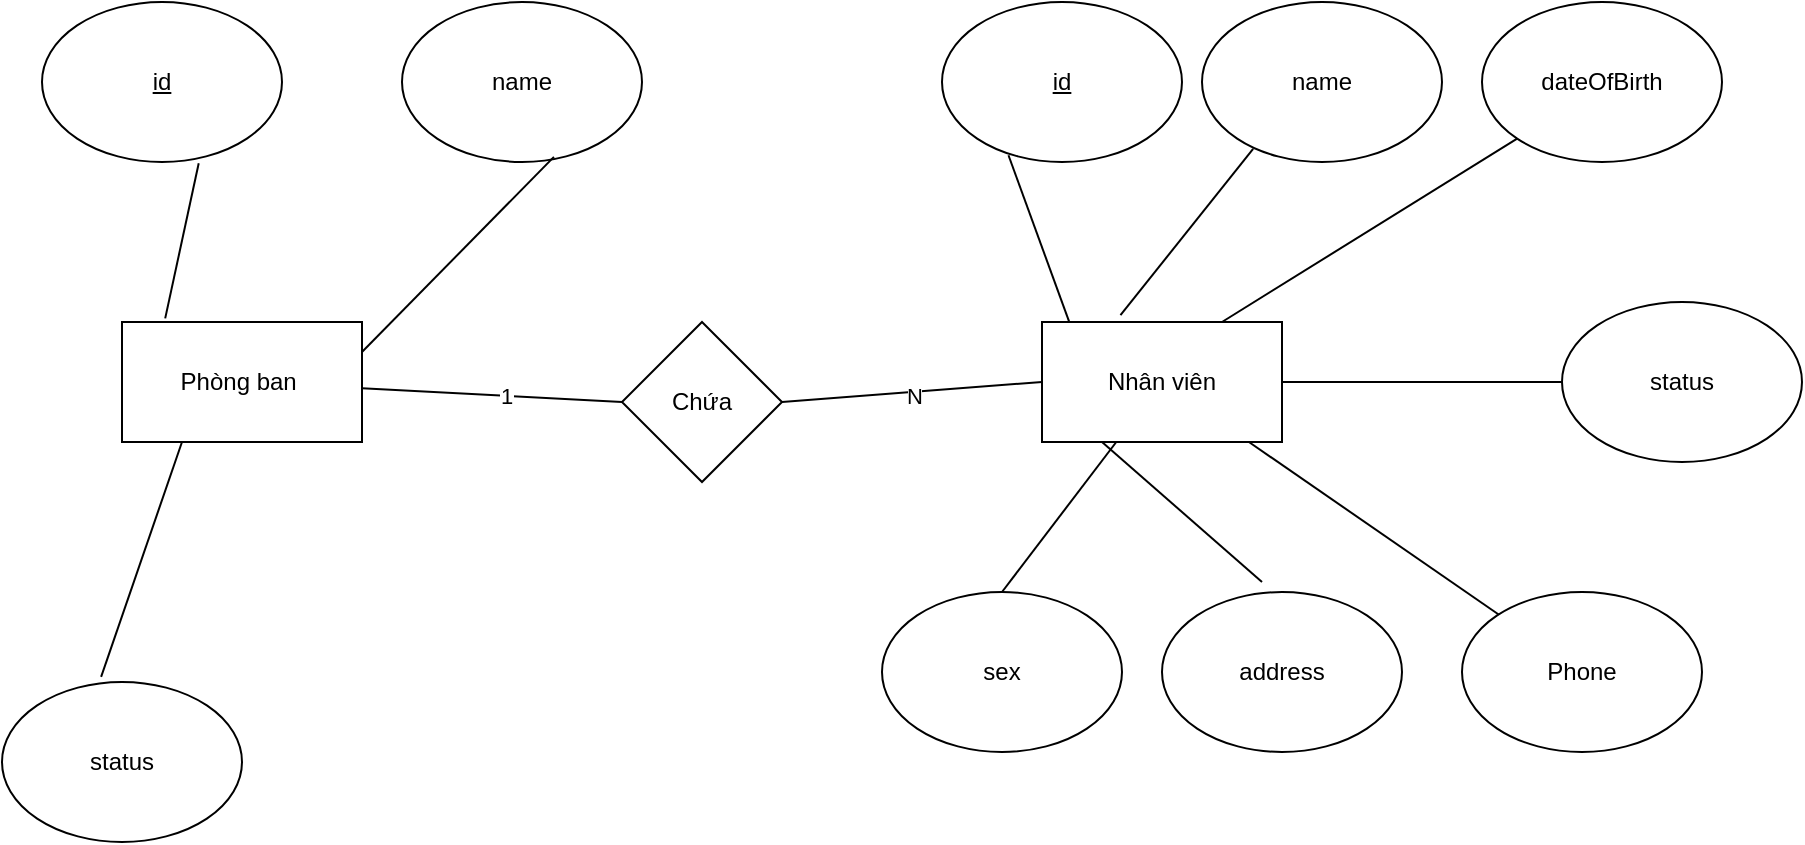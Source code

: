 <mxfile version="24.7.17" pages="5">
  <diagram name="Trang-1" id="XRir2uuUSJ9JuGXEdPhH">
    <mxGraphModel dx="1050" dy="557" grid="1" gridSize="10" guides="1" tooltips="1" connect="1" arrows="1" fold="1" page="1" pageScale="1" pageWidth="827" pageHeight="1169" math="0" shadow="0">
      <root>
        <mxCell id="0" />
        <mxCell id="1" parent="0" />
        <mxCell id="6Mvgdzu0-kdzyWhDsCpQ-1" value="Phòng ban&amp;nbsp;" style="rounded=0;whiteSpace=wrap;html=1;" vertex="1" parent="1">
          <mxGeometry x="90" y="450" width="120" height="60" as="geometry" />
        </mxCell>
        <mxCell id="6Mvgdzu0-kdzyWhDsCpQ-2" value="&lt;u&gt;id&lt;/u&gt;" style="ellipse;whiteSpace=wrap;html=1;" vertex="1" parent="1">
          <mxGeometry x="50" y="290" width="120" height="80" as="geometry" />
        </mxCell>
        <mxCell id="6Mvgdzu0-kdzyWhDsCpQ-3" value="name" style="ellipse;whiteSpace=wrap;html=1;" vertex="1" parent="1">
          <mxGeometry x="230" y="290" width="120" height="80" as="geometry" />
        </mxCell>
        <mxCell id="6Mvgdzu0-kdzyWhDsCpQ-5" value="status" style="ellipse;whiteSpace=wrap;html=1;" vertex="1" parent="1">
          <mxGeometry x="30" y="630" width="120" height="80" as="geometry" />
        </mxCell>
        <mxCell id="6Mvgdzu0-kdzyWhDsCpQ-9" value="Nhân viên" style="rounded=0;whiteSpace=wrap;html=1;" vertex="1" parent="1">
          <mxGeometry x="550" y="450" width="120" height="60" as="geometry" />
        </mxCell>
        <mxCell id="6Mvgdzu0-kdzyWhDsCpQ-12" value="Chứa" style="rhombus;whiteSpace=wrap;html=1;" vertex="1" parent="1">
          <mxGeometry x="340" y="450" width="80" height="80" as="geometry" />
        </mxCell>
        <mxCell id="6Mvgdzu0-kdzyWhDsCpQ-15" value="&lt;u&gt;id&lt;/u&gt;" style="ellipse;whiteSpace=wrap;html=1;" vertex="1" parent="1">
          <mxGeometry x="500" y="290" width="120" height="80" as="geometry" />
        </mxCell>
        <mxCell id="6Mvgdzu0-kdzyWhDsCpQ-16" value="name" style="ellipse;whiteSpace=wrap;html=1;" vertex="1" parent="1">
          <mxGeometry x="630" y="290" width="120" height="80" as="geometry" />
        </mxCell>
        <mxCell id="6Mvgdzu0-kdzyWhDsCpQ-19" value="sex" style="ellipse;whiteSpace=wrap;html=1;" vertex="1" parent="1">
          <mxGeometry x="470" y="585" width="120" height="80" as="geometry" />
        </mxCell>
        <mxCell id="6Mvgdzu0-kdzyWhDsCpQ-21" value="address" style="ellipse;whiteSpace=wrap;html=1;" vertex="1" parent="1">
          <mxGeometry x="610" y="585" width="120" height="80" as="geometry" />
        </mxCell>
        <mxCell id="6Mvgdzu0-kdzyWhDsCpQ-22" value="Phone" style="ellipse;whiteSpace=wrap;html=1;" vertex="1" parent="1">
          <mxGeometry x="760" y="585" width="120" height="80" as="geometry" />
        </mxCell>
        <mxCell id="6Mvgdzu0-kdzyWhDsCpQ-23" value="dateOfBirth" style="ellipse;whiteSpace=wrap;html=1;" vertex="1" parent="1">
          <mxGeometry x="770" y="290" width="120" height="80" as="geometry" />
        </mxCell>
        <mxCell id="6Mvgdzu0-kdzyWhDsCpQ-24" value="status" style="ellipse;whiteSpace=wrap;html=1;" vertex="1" parent="1">
          <mxGeometry x="810" y="440" width="120" height="80" as="geometry" />
        </mxCell>
        <mxCell id="6Mvgdzu0-kdzyWhDsCpQ-28" value="" style="endArrow=none;html=1;rounded=0;entryX=0;entryY=0.5;entryDx=0;entryDy=0;exitX=1;exitY=0.5;exitDx=0;exitDy=0;" edge="1" parent="1" source="6Mvgdzu0-kdzyWhDsCpQ-12" target="6Mvgdzu0-kdzyWhDsCpQ-9">
          <mxGeometry width="50" height="50" relative="1" as="geometry">
            <mxPoint x="390" y="560" as="sourcePoint" />
            <mxPoint x="440" y="510" as="targetPoint" />
            <Array as="points" />
          </mxGeometry>
        </mxCell>
        <mxCell id="6Mvgdzu0-kdzyWhDsCpQ-31" value="N" style="edgeLabel;html=1;align=center;verticalAlign=middle;resizable=0;points=[];" vertex="1" connectable="0" parent="6Mvgdzu0-kdzyWhDsCpQ-28">
          <mxGeometry x="0.013" y="-2" relative="1" as="geometry">
            <mxPoint as="offset" />
          </mxGeometry>
        </mxCell>
        <mxCell id="6Mvgdzu0-kdzyWhDsCpQ-29" value="" style="endArrow=none;html=1;rounded=0;entryX=0;entryY=0.5;entryDx=0;entryDy=0;" edge="1" parent="1" source="6Mvgdzu0-kdzyWhDsCpQ-1" target="6Mvgdzu0-kdzyWhDsCpQ-12">
          <mxGeometry width="50" height="50" relative="1" as="geometry">
            <mxPoint x="390" y="560" as="sourcePoint" />
            <mxPoint x="440" y="510" as="targetPoint" />
          </mxGeometry>
        </mxCell>
        <mxCell id="6Mvgdzu0-kdzyWhDsCpQ-30" value="1" style="edgeLabel;html=1;align=center;verticalAlign=middle;resizable=0;points=[];" vertex="1" connectable="0" parent="6Mvgdzu0-kdzyWhDsCpQ-29">
          <mxGeometry x="0.108" relative="1" as="geometry">
            <mxPoint as="offset" />
          </mxGeometry>
        </mxCell>
        <mxCell id="FRQKFKndhm0-g0zk4BcJ-1" value="" style="endArrow=none;html=1;rounded=0;exitX=0.413;exitY=-0.032;exitDx=0;exitDy=0;exitPerimeter=0;entryX=0.25;entryY=1;entryDx=0;entryDy=0;" edge="1" parent="1" source="6Mvgdzu0-kdzyWhDsCpQ-5" target="6Mvgdzu0-kdzyWhDsCpQ-1">
          <mxGeometry width="50" height="50" relative="1" as="geometry">
            <mxPoint x="390" y="560" as="sourcePoint" />
            <mxPoint x="440" y="510" as="targetPoint" />
          </mxGeometry>
        </mxCell>
        <mxCell id="FRQKFKndhm0-g0zk4BcJ-2" value="" style="endArrow=none;html=1;rounded=0;exitX=1;exitY=0.25;exitDx=0;exitDy=0;entryX=0.633;entryY=0.968;entryDx=0;entryDy=0;entryPerimeter=0;" edge="1" parent="1" source="6Mvgdzu0-kdzyWhDsCpQ-1" target="6Mvgdzu0-kdzyWhDsCpQ-3">
          <mxGeometry width="50" height="50" relative="1" as="geometry">
            <mxPoint x="390" y="560" as="sourcePoint" />
            <mxPoint x="440" y="510" as="targetPoint" />
          </mxGeometry>
        </mxCell>
        <mxCell id="FRQKFKndhm0-g0zk4BcJ-3" value="" style="endArrow=none;html=1;rounded=0;exitX=0.18;exitY=-0.03;exitDx=0;exitDy=0;exitPerimeter=0;entryX=0.653;entryY=1.008;entryDx=0;entryDy=0;entryPerimeter=0;" edge="1" parent="1" source="6Mvgdzu0-kdzyWhDsCpQ-1" target="6Mvgdzu0-kdzyWhDsCpQ-2">
          <mxGeometry width="50" height="50" relative="1" as="geometry">
            <mxPoint x="390" y="560" as="sourcePoint" />
            <mxPoint x="440" y="510" as="targetPoint" />
          </mxGeometry>
        </mxCell>
        <mxCell id="FRQKFKndhm0-g0zk4BcJ-5" value="" style="endArrow=none;html=1;rounded=0;entryX=0.5;entryY=0;entryDx=0;entryDy=0;" edge="1" parent="1" source="6Mvgdzu0-kdzyWhDsCpQ-9" target="6Mvgdzu0-kdzyWhDsCpQ-19">
          <mxGeometry width="50" height="50" relative="1" as="geometry">
            <mxPoint x="390" y="560" as="sourcePoint" />
            <mxPoint x="440" y="510" as="targetPoint" />
          </mxGeometry>
        </mxCell>
        <mxCell id="FRQKFKndhm0-g0zk4BcJ-6" value="" style="endArrow=none;html=1;rounded=0;exitX=0.25;exitY=1;exitDx=0;exitDy=0;" edge="1" parent="1" source="6Mvgdzu0-kdzyWhDsCpQ-9">
          <mxGeometry width="50" height="50" relative="1" as="geometry">
            <mxPoint x="390" y="560" as="sourcePoint" />
            <mxPoint x="660" y="580" as="targetPoint" />
          </mxGeometry>
        </mxCell>
        <mxCell id="FRQKFKndhm0-g0zk4BcJ-7" value="" style="endArrow=none;html=1;rounded=0;" edge="1" parent="1" source="6Mvgdzu0-kdzyWhDsCpQ-9" target="6Mvgdzu0-kdzyWhDsCpQ-22">
          <mxGeometry width="50" height="50" relative="1" as="geometry">
            <mxPoint x="390" y="560" as="sourcePoint" />
            <mxPoint x="440" y="510" as="targetPoint" />
          </mxGeometry>
        </mxCell>
        <mxCell id="FRQKFKndhm0-g0zk4BcJ-8" value="" style="endArrow=none;html=1;rounded=0;entryX=0;entryY=0.5;entryDx=0;entryDy=0;exitX=1;exitY=0.5;exitDx=0;exitDy=0;" edge="1" parent="1" source="6Mvgdzu0-kdzyWhDsCpQ-9" target="6Mvgdzu0-kdzyWhDsCpQ-24">
          <mxGeometry width="50" height="50" relative="1" as="geometry">
            <mxPoint x="390" y="560" as="sourcePoint" />
            <mxPoint x="440" y="510" as="targetPoint" />
          </mxGeometry>
        </mxCell>
        <mxCell id="FRQKFKndhm0-g0zk4BcJ-9" value="" style="endArrow=none;html=1;rounded=0;entryX=0;entryY=1;entryDx=0;entryDy=0;exitX=0.75;exitY=0;exitDx=0;exitDy=0;" edge="1" parent="1" source="6Mvgdzu0-kdzyWhDsCpQ-9" target="6Mvgdzu0-kdzyWhDsCpQ-23">
          <mxGeometry width="50" height="50" relative="1" as="geometry">
            <mxPoint x="390" y="560" as="sourcePoint" />
            <mxPoint x="440" y="510" as="targetPoint" />
          </mxGeometry>
        </mxCell>
        <mxCell id="FRQKFKndhm0-g0zk4BcJ-10" value="" style="endArrow=none;html=1;rounded=0;entryX=0.327;entryY=-0.057;entryDx=0;entryDy=0;entryPerimeter=0;exitX=0.213;exitY=0.918;exitDx=0;exitDy=0;exitPerimeter=0;" edge="1" parent="1" source="6Mvgdzu0-kdzyWhDsCpQ-16" target="6Mvgdzu0-kdzyWhDsCpQ-9">
          <mxGeometry width="50" height="50" relative="1" as="geometry">
            <mxPoint x="390" y="560" as="sourcePoint" />
            <mxPoint x="440" y="510" as="targetPoint" />
          </mxGeometry>
        </mxCell>
        <mxCell id="FRQKFKndhm0-g0zk4BcJ-11" value="" style="endArrow=none;html=1;rounded=0;exitX=0.113;exitY=-0.003;exitDx=0;exitDy=0;exitPerimeter=0;entryX=0.277;entryY=0.958;entryDx=0;entryDy=0;entryPerimeter=0;" edge="1" parent="1" source="6Mvgdzu0-kdzyWhDsCpQ-9" target="6Mvgdzu0-kdzyWhDsCpQ-15">
          <mxGeometry width="50" height="50" relative="1" as="geometry">
            <mxPoint x="390" y="560" as="sourcePoint" />
            <mxPoint x="440" y="510" as="targetPoint" />
          </mxGeometry>
        </mxCell>
      </root>
    </mxGraphModel>
  </diagram>
  <diagram id="zrE-FKhe1Wjdgl6FCxFk" name="Trang-2">
    <mxGraphModel dx="1877" dy="1726" grid="1" gridSize="10" guides="1" tooltips="1" connect="1" arrows="1" fold="1" page="1" pageScale="1" pageWidth="827" pageHeight="1169" math="0" shadow="0">
      <root>
        <mxCell id="0" />
        <mxCell id="1" parent="0" />
        <mxCell id="LEvh1CQZwok7PGEqwhuw-1" value="&#xa;&lt;span style=&quot;color: rgb(211, 207, 201); font-family: &amp;quot;Roboto Flex&amp;quot;; font-size: 16px; font-style: normal; font-variant-ligatures: normal; font-variant-caps: normal; font-weight: 400; letter-spacing: normal; orphans: 2; text-align: left; text-indent: 0px; text-transform: none; widows: 2; word-spacing: 0px; -webkit-text-stroke-width: 0px; white-space: normal; background-color: rgb(24, 26, 27); text-decoration-thickness: initial; text-decoration-style: initial; text-decoration-color: initial; display: inline !important; float: none;&quot;&gt;Course&lt;/span&gt;&#xa;&#xa;" style="rounded=0;whiteSpace=wrap;html=1;" vertex="1" parent="1">
          <mxGeometry x="40" y="110" width="120" height="60" as="geometry" />
        </mxCell>
        <mxCell id="LEvh1CQZwok7PGEqwhuw-2" value="&#xa;&lt;span style=&quot;color: rgb(211, 207, 201); font-family: &amp;quot;Roboto Flex&amp;quot;; font-size: 16px; font-style: normal; font-variant-ligatures: normal; font-variant-caps: normal; font-weight: 400; letter-spacing: normal; orphans: 2; text-align: left; text-indent: 0px; text-transform: none; widows: 2; word-spacing: 0px; -webkit-text-stroke-width: 0px; white-space: normal; background-color: rgb(24, 26, 27); text-decoration-thickness: initial; text-decoration-style: initial; text-decoration-color: initial; display: inline !important; float: none;&quot;&gt;id&lt;/span&gt;&#xa;&#xa;" style="ellipse;whiteSpace=wrap;html=1;" vertex="1" parent="1">
          <mxGeometry x="-30" y="-10" width="120" height="70" as="geometry" />
        </mxCell>
        <mxCell id="LEvh1CQZwok7PGEqwhuw-3" value="&lt;br&gt;&lt;div style=&quot;text-align: left;&quot;&gt;&lt;font style=&quot;--darkreader-inline-color: #bdb8af;&quot; data-darkreader-inline-color=&quot;&quot; face=&quot;Roboto Flex&quot; color=&quot;#c2bdb5&quot;&gt;&lt;span data-darkreader-inline-bgcolor=&quot;&quot; style=&quot;font-size: 16px; background-color: rgb(15, 17, 17); --darkreader-inline-bgcolor: #0c0d0e;&quot;&gt;name&lt;/span&gt;&lt;/font&gt;&lt;/div&gt;" style="ellipse;whiteSpace=wrap;html=1;" vertex="1" parent="1">
          <mxGeometry x="110" y="-10" width="120" height="70" as="geometry" />
        </mxCell>
        <mxCell id="LEvh1CQZwok7PGEqwhuw-4" value="&lt;br&gt;&lt;div style=&quot;text-align: left;&quot;&gt;&lt;font style=&quot;--darkreader-inline-color: #bdb8af;&quot; data-darkreader-inline-color=&quot;&quot; face=&quot;Roboto Flex&quot; color=&quot;#c2bdb5&quot;&gt;&lt;span data-darkreader-inline-bgcolor=&quot;&quot; style=&quot;font-size: 16px; background-color: rgb(15, 17, 17); --darkreader-inline-bgcolor: #0c0d0e;&quot;&gt;time&lt;/span&gt;&lt;/font&gt;&lt;/div&gt;" style="ellipse;whiteSpace=wrap;html=1;" vertex="1" parent="1">
          <mxGeometry x="-30" y="210" width="120" height="70" as="geometry" />
        </mxCell>
        <mxCell id="LEvh1CQZwok7PGEqwhuw-5" value="&lt;div style=&quot;text-align: left;&quot;&gt;&lt;font style=&quot;--darkreader-inline-color: #bdb8af;&quot; data-darkreader-inline-color=&quot;&quot; face=&quot;Roboto Flex&quot; color=&quot;#c2bdb5&quot;&gt;&lt;span data-darkreader-inline-bgcolor=&quot;&quot; style=&quot;font-size: 16px; background-color: rgb(15, 17, 17); --darkreader-inline-bgcolor: #0c0d0e;&quot;&gt;status&lt;/span&gt;&lt;/font&gt;&lt;/div&gt;" style="ellipse;whiteSpace=wrap;html=1;" vertex="1" parent="1">
          <mxGeometry x="120" y="210" width="120" height="70" as="geometry" />
        </mxCell>
        <mxCell id="LEvh1CQZwok7PGEqwhuw-6" value="&#xa;&lt;span style=&quot;color: rgb(211, 207, 201); font-family: &amp;quot;Roboto Flex&amp;quot;; font-size: 16px; font-style: normal; font-variant-ligatures: normal; font-variant-caps: normal; font-weight: 400; letter-spacing: normal; orphans: 2; text-align: left; text-indent: 0px; text-transform: none; widows: 2; word-spacing: 0px; -webkit-text-stroke-width: 0px; white-space: normal; background-color: rgb(24, 26, 27); text-decoration-thickness: initial; text-decoration-style: initial; text-decoration-color: initial; display: inline !important; float: none;&quot;&gt;Subject&lt;span&gt;&amp;nbsp;&lt;/span&gt;&lt;/span&gt;&#xa;&#xa;" style="rounded=0;whiteSpace=wrap;html=1;" vertex="1" parent="1">
          <mxGeometry x="490" y="110" width="120" height="60" as="geometry" />
        </mxCell>
        <mxCell id="LEvh1CQZwok7PGEqwhuw-7" value="&#xa;&lt;span style=&quot;color: rgb(211, 207, 201); font-family: &amp;quot;Roboto Flex&amp;quot;; font-size: 16px; font-style: normal; font-variant-ligatures: normal; font-variant-caps: normal; font-weight: 400; letter-spacing: normal; orphans: 2; text-align: left; text-indent: 0px; text-transform: none; widows: 2; word-spacing: 0px; -webkit-text-stroke-width: 0px; white-space: normal; background-color: rgb(24, 26, 27); text-decoration-thickness: initial; text-decoration-style: initial; text-decoration-color: initial; display: inline !important; float: none;&quot;&gt;id&lt;/span&gt;&#xa;&#xa;" style="ellipse;whiteSpace=wrap;html=1;" vertex="1" parent="1">
          <mxGeometry x="380" y="-10" width="120" height="70" as="geometry" />
        </mxCell>
        <mxCell id="LEvh1CQZwok7PGEqwhuw-9" value="name" style="ellipse;whiteSpace=wrap;html=1;" vertex="1" parent="1">
          <mxGeometry x="590" y="-10" width="120" height="70" as="geometry" />
        </mxCell>
        <mxCell id="LEvh1CQZwok7PGEqwhuw-10" value="&lt;br&gt;&lt;div style=&quot;text-align: left;&quot;&gt;&lt;font style=&quot;--darkreader-inline-color: #bdb8af;&quot; data-darkreader-inline-color=&quot;&quot; face=&quot;Roboto Flex&quot; color=&quot;#c2bdb5&quot;&gt;&lt;span data-darkreader-inline-bgcolor=&quot;&quot; style=&quot;font-size: 16px; background-color: rgb(15, 17, 17); --darkreader-inline-bgcolor: #0c0d0e;&quot;&gt;teacher&lt;/span&gt;&lt;/font&gt;&lt;/div&gt;" style="ellipse;whiteSpace=wrap;html=1;" vertex="1" parent="1">
          <mxGeometry x="375" y="220" width="130" height="70" as="geometry" />
        </mxCell>
        <mxCell id="LEvh1CQZwok7PGEqwhuw-11" value="status" style="ellipse;whiteSpace=wrap;html=1;" vertex="1" parent="1">
          <mxGeometry x="620" y="220" width="120" height="70" as="geometry" />
        </mxCell>
        <mxCell id="LEvh1CQZwok7PGEqwhuw-20" value="" style="endArrow=none;html=1;rounded=0;exitX=1;exitY=0.5;exitDx=0;exitDy=0;entryX=0;entryY=0.5;entryDx=0;entryDy=0;" edge="1" parent="1" source="LEvh1CQZwok7PGEqwhuw-21" target="LEvh1CQZwok7PGEqwhuw-6">
          <mxGeometry width="50" height="50" relative="1" as="geometry">
            <mxPoint x="390" y="300" as="sourcePoint" />
            <mxPoint x="440" y="250" as="targetPoint" />
          </mxGeometry>
        </mxCell>
        <mxCell id="LEvh1CQZwok7PGEqwhuw-22" value="" style="endArrow=none;html=1;rounded=0;exitX=1;exitY=0.5;exitDx=0;exitDy=0;entryX=0;entryY=0.5;entryDx=0;entryDy=0;" edge="1" parent="1" source="LEvh1CQZwok7PGEqwhuw-1" target="LEvh1CQZwok7PGEqwhuw-21">
          <mxGeometry width="50" height="50" relative="1" as="geometry">
            <mxPoint x="160" y="140" as="sourcePoint" />
            <mxPoint x="490" y="140" as="targetPoint" />
          </mxGeometry>
        </mxCell>
        <mxCell id="LEvh1CQZwok7PGEqwhuw-21" value="" style="rhombus;whiteSpace=wrap;html=1;" vertex="1" parent="1">
          <mxGeometry x="270" y="100" width="80" height="80" as="geometry" />
        </mxCell>
        <mxCell id="LEvh1CQZwok7PGEqwhuw-23" value="1" style="text;html=1;align=center;verticalAlign=middle;resizable=0;points=[];autosize=1;strokeColor=none;fillColor=none;" vertex="1" parent="1">
          <mxGeometry x="205" y="118" width="30" height="30" as="geometry" />
        </mxCell>
        <mxCell id="LEvh1CQZwok7PGEqwhuw-24" value="n" style="text;html=1;align=center;verticalAlign=middle;resizable=0;points=[];autosize=1;strokeColor=none;fillColor=none;" vertex="1" parent="1">
          <mxGeometry x="405" y="118" width="30" height="30" as="geometry" />
        </mxCell>
        <mxCell id="ZdM7QVPOY1fKtCXv50la-1" value="" style="endArrow=none;html=1;rounded=0;exitX=0.75;exitY=1;exitDx=0;exitDy=0;" edge="1" parent="1" source="LEvh1CQZwok7PGEqwhuw-6" target="LEvh1CQZwok7PGEqwhuw-11">
          <mxGeometry width="50" height="50" relative="1" as="geometry">
            <mxPoint x="390" y="300" as="sourcePoint" />
            <mxPoint x="440" y="250" as="targetPoint" />
          </mxGeometry>
        </mxCell>
        <mxCell id="ZdM7QVPOY1fKtCXv50la-2" value="" style="endArrow=none;html=1;rounded=0;entryX=0;entryY=1;entryDx=0;entryDy=0;exitX=0.75;exitY=0;exitDx=0;exitDy=0;" edge="1" parent="1" source="LEvh1CQZwok7PGEqwhuw-6" target="LEvh1CQZwok7PGEqwhuw-9">
          <mxGeometry width="50" height="50" relative="1" as="geometry">
            <mxPoint x="390" y="300" as="sourcePoint" />
            <mxPoint x="440" y="250" as="targetPoint" />
          </mxGeometry>
        </mxCell>
        <mxCell id="ZdM7QVPOY1fKtCXv50la-3" value="" style="endArrow=none;html=1;rounded=0;entryX=0.665;entryY=1.011;entryDx=0;entryDy=0;entryPerimeter=0;exitX=-0.012;exitY=0.127;exitDx=0;exitDy=0;exitPerimeter=0;" edge="1" parent="1" source="LEvh1CQZwok7PGEqwhuw-6" target="LEvh1CQZwok7PGEqwhuw-7">
          <mxGeometry width="50" height="50" relative="1" as="geometry">
            <mxPoint x="390" y="300" as="sourcePoint" />
            <mxPoint x="440" y="250" as="targetPoint" />
          </mxGeometry>
        </mxCell>
        <mxCell id="ZdM7QVPOY1fKtCXv50la-4" value="" style="endArrow=none;html=1;rounded=0;entryX=0.128;entryY=0.98;entryDx=0;entryDy=0;entryPerimeter=0;exitX=0.5;exitY=0;exitDx=0;exitDy=0;" edge="1" parent="1" source="LEvh1CQZwok7PGEqwhuw-10" target="LEvh1CQZwok7PGEqwhuw-6">
          <mxGeometry width="50" height="50" relative="1" as="geometry">
            <mxPoint x="390" y="300" as="sourcePoint" />
            <mxPoint x="440" y="250" as="targetPoint" />
          </mxGeometry>
        </mxCell>
        <mxCell id="ZdM7QVPOY1fKtCXv50la-7" value="" style="endArrow=none;html=1;rounded=0;exitX=0.5;exitY=1;exitDx=0;exitDy=0;entryX=0.5;entryY=0;entryDx=0;entryDy=0;" edge="1" parent="1" source="LEvh1CQZwok7PGEqwhuw-1" target="LEvh1CQZwok7PGEqwhuw-4">
          <mxGeometry width="50" height="50" relative="1" as="geometry">
            <mxPoint x="390" y="340" as="sourcePoint" />
            <mxPoint x="20" y="200" as="targetPoint" />
          </mxGeometry>
        </mxCell>
        <mxCell id="ZdM7QVPOY1fKtCXv50la-8" value="" style="endArrow=none;html=1;rounded=0;exitX=1;exitY=1;exitDx=0;exitDy=0;entryX=1;entryY=0;entryDx=0;entryDy=0;" edge="1" parent="1" source="LEvh1CQZwok7PGEqwhuw-1" target="LEvh1CQZwok7PGEqwhuw-5">
          <mxGeometry width="50" height="50" relative="1" as="geometry">
            <mxPoint x="390" y="340" as="sourcePoint" />
            <mxPoint x="440" y="290" as="targetPoint" />
          </mxGeometry>
        </mxCell>
        <mxCell id="ZdM7QVPOY1fKtCXv50la-9" value="" style="endArrow=none;html=1;rounded=0;exitX=0.5;exitY=1;exitDx=0;exitDy=0;entryX=0.75;entryY=0;entryDx=0;entryDy=0;" edge="1" parent="1" source="LEvh1CQZwok7PGEqwhuw-3" target="LEvh1CQZwok7PGEqwhuw-1">
          <mxGeometry width="50" height="50" relative="1" as="geometry">
            <mxPoint x="390" y="340" as="sourcePoint" />
            <mxPoint x="440" y="290" as="targetPoint" />
          </mxGeometry>
        </mxCell>
        <mxCell id="ZdM7QVPOY1fKtCXv50la-10" value="" style="endArrow=none;html=1;rounded=0;exitX=0.5;exitY=1;exitDx=0;exitDy=0;" edge="1" parent="1" source="LEvh1CQZwok7PGEqwhuw-2" target="LEvh1CQZwok7PGEqwhuw-1">
          <mxGeometry width="50" height="50" relative="1" as="geometry">
            <mxPoint x="390" y="340" as="sourcePoint" />
            <mxPoint x="440" y="290" as="targetPoint" />
          </mxGeometry>
        </mxCell>
      </root>
    </mxGraphModel>
  </diagram>
  <diagram id="TiD6bMO7umqJZi0Ruq_z" name="Trang-3">
    <mxGraphModel dx="1050" dy="1726" grid="1" gridSize="10" guides="1" tooltips="1" connect="1" arrows="1" fold="1" page="1" pageScale="1" pageWidth="827" pageHeight="1169" math="0" shadow="0">
      <root>
        <mxCell id="0" />
        <mxCell id="1" parent="0" />
        <mxCell id="kIU0iH3MIIrwf0ygA83y-1" value="&#xa;&lt;span style=&quot;color: rgb(211, 207, 201); font-family: &amp;quot;Roboto Flex&amp;quot;; font-size: 16px; font-style: normal; font-variant-ligatures: normal; font-variant-caps: normal; font-weight: 400; letter-spacing: normal; orphans: 2; text-align: left; text-indent: 0px; text-transform: none; widows: 2; word-spacing: 0px; -webkit-text-stroke-width: 0px; white-space: normal; background-color: rgb(24, 26, 27); text-decoration-thickness: initial; text-decoration-style: initial; text-decoration-color: initial; display: inline !important; float: none;&quot;&gt;users&lt;/span&gt;&#xa;&#xa;" style="rounded=0;whiteSpace=wrap;html=1;" vertex="1" parent="1">
          <mxGeometry x="60" y="140" width="120" height="60" as="geometry" />
        </mxCell>
        <mxCell id="kIU0iH3MIIrwf0ygA83y-2" value="&#xa;&lt;span style=&quot;color: rgb(211, 207, 201); font-family: &amp;quot;Roboto Flex&amp;quot;; font-size: 16px; font-style: normal; font-variant-ligatures: normal; font-variant-caps: normal; font-weight: 400; letter-spacing: normal; orphans: 2; text-align: left; text-indent: 0px; text-transform: none; widows: 2; word-spacing: 0px; -webkit-text-stroke-width: 0px; white-space: normal; background-color: rgb(24, 26, 27); text-decoration-thickness: initial; text-decoration-style: initial; text-decoration-color: initial; display: inline !important; float: none;&quot;&gt;product&lt;/span&gt;&#xa;&#xa;" style="rounded=0;whiteSpace=wrap;html=1;" vertex="1" parent="1">
          <mxGeometry x="1060" y="130" width="120" height="60" as="geometry" />
        </mxCell>
        <mxCell id="kIU0iH3MIIrwf0ygA83y-3" value="id" style="ellipse;whiteSpace=wrap;html=1;" vertex="1" parent="1">
          <mxGeometry x="10" y="-60" width="120" height="80" as="geometry" />
        </mxCell>
        <mxCell id="kIU0iH3MIIrwf0ygA83y-4" value="name" style="ellipse;whiteSpace=wrap;html=1;" vertex="1" parent="1">
          <mxGeometry x="260" y="-60" width="120" height="80" as="geometry" />
        </mxCell>
        <mxCell id="kIU0iH3MIIrwf0ygA83y-5" value="address" style="ellipse;whiteSpace=wrap;html=1;" vertex="1" parent="1">
          <mxGeometry y="260" width="120" height="80" as="geometry" />
        </mxCell>
        <mxCell id="kIU0iH3MIIrwf0ygA83y-6" value="phone" style="ellipse;whiteSpace=wrap;html=1;" vertex="1" parent="1">
          <mxGeometry x="250" y="270" width="120" height="80" as="geometry" />
        </mxCell>
        <mxCell id="GxsnLaVgfDh-9Yy2fwLA-1" value="dateOfBirth" style="ellipse;whiteSpace=wrap;html=1;" vertex="1" parent="1">
          <mxGeometry x="120" y="270" width="120" height="80" as="geometry" />
        </mxCell>
        <mxCell id="GxsnLaVgfDh-9Yy2fwLA-2" value="status" style="ellipse;whiteSpace=wrap;html=1;" vertex="1" parent="1">
          <mxGeometry x="140" y="-60" width="120" height="80" as="geometry" />
        </mxCell>
        <mxCell id="GxsnLaVgfDh-9Yy2fwLA-6" value="id" style="ellipse;whiteSpace=wrap;html=1;" vertex="1" parent="1">
          <mxGeometry x="810" y="-40" width="120" height="80" as="geometry" />
        </mxCell>
        <mxCell id="GxsnLaVgfDh-9Yy2fwLA-7" value="&lt;span data-darkreader-inline-bgcolor=&quot;&quot; data-darkreader-inline-color=&quot;&quot; style=&quot;color: rgb(211, 207, 201); font-family: &amp;quot;Roboto Flex&amp;quot;; font-size: 16px; text-align: left; background-color: rgb(24, 26, 27); --darkreader-inline-color: #c9c4bd; --darkreader-inline-bgcolor: #131516;&quot;&gt;name&amp;nbsp;&lt;/span&gt;" style="ellipse;whiteSpace=wrap;html=1;" vertex="1" parent="1">
          <mxGeometry x="980" y="-50" width="120" height="80" as="geometry" />
        </mxCell>
        <mxCell id="GxsnLaVgfDh-9Yy2fwLA-8" value="&#xa;&lt;span style=&quot;color: rgb(211, 207, 201); font-family: &amp;quot;Roboto Flex&amp;quot;; font-size: 16px; font-style: normal; font-variant-ligatures: normal; font-variant-caps: normal; font-weight: 400; letter-spacing: normal; orphans: 2; text-align: left; text-indent: 0px; text-transform: none; widows: 2; word-spacing: 0px; -webkit-text-stroke-width: 0px; white-space: normal; background-color: rgb(24, 26, 27); text-decoration-thickness: initial; text-decoration-style: initial; text-decoration-color: initial; display: inline !important; float: none;&quot;&gt;price&lt;span&gt;&amp;nbsp;&lt;/span&gt;&lt;/span&gt;&#xa;&#xa;" style="ellipse;whiteSpace=wrap;html=1;" vertex="1" parent="1">
          <mxGeometry x="1241" y="-50" width="120" height="80" as="geometry" />
        </mxCell>
        <mxCell id="GxsnLaVgfDh-9Yy2fwLA-9" value="&lt;span data-darkreader-inline-bgcolor=&quot;&quot; data-darkreader-inline-color=&quot;&quot; style=&quot;color: rgb(211, 207, 201); font-family: &amp;quot;Roboto Flex&amp;quot;; font-size: 16px; text-align: left; background-color: rgb(24, 26, 27); --darkreader-inline-color: #c9c4bd; --darkreader-inline-bgcolor: #131516;&quot;&gt;stock&amp;nbsp;&lt;/span&gt;" style="ellipse;whiteSpace=wrap;html=1;" vertex="1" parent="1">
          <mxGeometry x="1110" y="300" width="120" height="80" as="geometry" />
        </mxCell>
        <mxCell id="GxsnLaVgfDh-9Yy2fwLA-10" value="status" style="ellipse;whiteSpace=wrap;html=1;" vertex="1" parent="1">
          <mxGeometry x="1350" y="290" width="120" height="80" as="geometry" />
        </mxCell>
        <mxCell id="GxsnLaVgfDh-9Yy2fwLA-13" value="&#xa;&lt;span style=&quot;color: rgb(211, 207, 201); font-family: &amp;quot;Roboto Flex&amp;quot;; font-size: 16px; font-style: normal; font-variant-ligatures: normal; font-variant-caps: normal; font-weight: 400; letter-spacing: normal; orphans: 2; text-align: left; text-indent: 0px; text-transform: none; widows: 2; word-spacing: 0px; -webkit-text-stroke-width: 0px; white-space: normal; background-color: rgb(24, 26, 27); text-decoration-thickness: initial; text-decoration-style: initial; text-decoration-color: initial; display: inline !important; float: none;&quot;&gt;id&lt;span&gt;&amp;nbsp;&lt;/span&gt;&lt;/span&gt;&#xa;&#xa;" style="ellipse;whiteSpace=wrap;html=1;" vertex="1" parent="1">
          <mxGeometry x="400" y="-50" width="120" height="80" as="geometry" />
        </mxCell>
        <mxCell id="GxsnLaVgfDh-9Yy2fwLA-14" value="&lt;span data-darkreader-inline-bgcolor=&quot;&quot; data-darkreader-inline-color=&quot;&quot; style=&quot;color: rgb(211, 207, 201); font-family: &amp;quot;Roboto Flex&amp;quot;; font-size: 16px; text-align: left; background-color: rgb(24, 26, 27); --darkreader-inline-color: #c9c4bd; --darkreader-inline-bgcolor: #131516;&quot;&gt;user&amp;nbsp;&lt;/span&gt;" style="ellipse;whiteSpace=wrap;html=1;" vertex="1" parent="1">
          <mxGeometry x="570" y="-40" width="120" height="80" as="geometry" />
        </mxCell>
        <mxCell id="GxsnLaVgfDh-9Yy2fwLA-15" value="&lt;span data-darkreader-inline-bgcolor=&quot;&quot; data-darkreader-inline-color=&quot;&quot; style=&quot;color: rgb(211, 207, 201); font-family: &amp;quot;Roboto Flex&amp;quot;; font-size: 16px; text-align: left; background-color: rgb(24, 26, 27); --darkreader-inline-color: #c9c4bd; --darkreader-inline-bgcolor: #131516;&quot;&gt;product&amp;nbsp;&lt;/span&gt;" style="ellipse;whiteSpace=wrap;html=1;" vertex="1" parent="1">
          <mxGeometry x="470" y="260" width="120" height="80" as="geometry" />
        </mxCell>
        <mxCell id="GxsnLaVgfDh-9Yy2fwLA-16" value="&lt;span data-darkreader-inline-bgcolor=&quot;&quot; data-darkreader-inline-color=&quot;&quot; style=&quot;color: rgb(211, 207, 201); font-family: &amp;quot;Roboto Flex&amp;quot;; font-size: 16px; text-align: left; background-color: rgb(24, 26, 27); --darkreader-inline-color: #c9c4bd; --darkreader-inline-bgcolor: #131516;&quot;&gt;quantity&amp;nbsp;&lt;/span&gt;" style="ellipse;whiteSpace=wrap;html=1;" vertex="1" parent="1">
          <mxGeometry x="640" y="260" width="120" height="80" as="geometry" />
        </mxCell>
        <mxCell id="GxsnLaVgfDh-9Yy2fwLA-12" value="&#xa;&lt;span style=&quot;color: rgb(211, 207, 201); font-family: &amp;quot;Roboto Flex&amp;quot;; font-size: 16px; font-style: normal; font-variant-ligatures: normal; font-variant-caps: normal; font-weight: 400; letter-spacing: normal; orphans: 2; text-align: left; text-indent: 0px; text-transform: none; widows: 2; word-spacing: 0px; -webkit-text-stroke-width: 0px; white-space: normal; background-color: rgb(24, 26, 27); text-decoration-thickness: initial; text-decoration-style: initial; text-decoration-color: initial; display: inline !important; float: none;&quot;&gt;shopping_cart&lt;/span&gt;&#xa;&#xa;" style="rhombus;whiteSpace=wrap;html=1;" vertex="1" parent="1">
          <mxGeometry x="440" y="120" width="210" height="80" as="geometry" />
        </mxCell>
        <mxCell id="GxsnLaVgfDh-9Yy2fwLA-22" value="" style="endArrow=none;html=1;rounded=0;exitX=1;exitY=0.5;exitDx=0;exitDy=0;" edge="1" parent="1" source="kIU0iH3MIIrwf0ygA83y-1" target="GxsnLaVgfDh-9Yy2fwLA-12">
          <mxGeometry width="50" height="50" relative="1" as="geometry">
            <mxPoint x="560" y="110" as="sourcePoint" />
            <mxPoint x="610" y="60" as="targetPoint" />
          </mxGeometry>
        </mxCell>
        <mxCell id="GxsnLaVgfDh-9Yy2fwLA-23" value="1" style="edgeLabel;html=1;align=center;verticalAlign=middle;resizable=0;points=[];" vertex="1" connectable="0" parent="GxsnLaVgfDh-9Yy2fwLA-22">
          <mxGeometry x="-0.32" y="-1" relative="1" as="geometry">
            <mxPoint as="offset" />
          </mxGeometry>
        </mxCell>
        <mxCell id="GxsnLaVgfDh-9Yy2fwLA-24" value="n" style="edgeLabel;html=1;align=center;verticalAlign=middle;resizable=0;points=[];" vertex="1" connectable="0" parent="GxsnLaVgfDh-9Yy2fwLA-22">
          <mxGeometry x="0.369" y="2" relative="1" as="geometry">
            <mxPoint as="offset" />
          </mxGeometry>
        </mxCell>
        <mxCell id="GxsnLaVgfDh-9Yy2fwLA-25" value="" style="endArrow=none;html=1;rounded=0;entryX=0;entryY=0.5;entryDx=0;entryDy=0;" edge="1" parent="1" source="GxsnLaVgfDh-9Yy2fwLA-12" target="kIU0iH3MIIrwf0ygA83y-2">
          <mxGeometry width="50" height="50" relative="1" as="geometry">
            <mxPoint x="560" y="110" as="sourcePoint" />
            <mxPoint x="610" y="60" as="targetPoint" />
          </mxGeometry>
        </mxCell>
        <mxCell id="GxsnLaVgfDh-9Yy2fwLA-27" value="n" style="edgeLabel;html=1;align=center;verticalAlign=middle;resizable=0;points=[];" vertex="1" connectable="0" parent="GxsnLaVgfDh-9Yy2fwLA-25">
          <mxGeometry x="-0.567" y="-5" relative="1" as="geometry">
            <mxPoint as="offset" />
          </mxGeometry>
        </mxCell>
        <mxCell id="GxsnLaVgfDh-9Yy2fwLA-26" value="1" style="text;html=1;align=center;verticalAlign=middle;resizable=0;points=[];autosize=1;strokeColor=none;fillColor=none;" vertex="1" parent="1">
          <mxGeometry x="895" y="138" width="30" height="30" as="geometry" />
        </mxCell>
        <mxCell id="l6YLjmKNWnZYzKuMsYuz-1" value="" style="endArrow=none;html=1;rounded=0;exitX=0.4;exitY=-0.01;exitDx=0;exitDy=0;exitPerimeter=0;entryX=0.318;entryY=0.83;entryDx=0;entryDy=0;entryPerimeter=0;" edge="1" parent="1" source="GxsnLaVgfDh-9Yy2fwLA-15" target="GxsnLaVgfDh-9Yy2fwLA-12">
          <mxGeometry width="50" height="50" relative="1" as="geometry">
            <mxPoint x="560" y="110" as="sourcePoint" />
            <mxPoint x="610" y="60" as="targetPoint" />
          </mxGeometry>
        </mxCell>
        <mxCell id="l6YLjmKNWnZYzKuMsYuz-2" value="" style="endArrow=none;html=1;rounded=0;entryX=0;entryY=0;entryDx=0;entryDy=0;exitX=0.65;exitY=0.9;exitDx=0;exitDy=0;exitPerimeter=0;" edge="1" parent="1" source="GxsnLaVgfDh-9Yy2fwLA-12" target="GxsnLaVgfDh-9Yy2fwLA-16">
          <mxGeometry width="50" height="50" relative="1" as="geometry">
            <mxPoint x="560" y="110" as="sourcePoint" />
            <mxPoint x="610" y="60" as="targetPoint" />
          </mxGeometry>
        </mxCell>
        <mxCell id="l6YLjmKNWnZYzKuMsYuz-3" value="" style="endArrow=none;html=1;rounded=0;exitX=0.47;exitY=0;exitDx=0;exitDy=0;exitPerimeter=0;" edge="1" parent="1" source="GxsnLaVgfDh-9Yy2fwLA-12" target="GxsnLaVgfDh-9Yy2fwLA-14">
          <mxGeometry width="50" height="50" relative="1" as="geometry">
            <mxPoint x="560" y="110" as="sourcePoint" />
            <mxPoint x="610" y="60" as="targetPoint" />
          </mxGeometry>
        </mxCell>
        <mxCell id="l6YLjmKNWnZYzKuMsYuz-4" value="" style="endArrow=none;html=1;rounded=0;exitX=0.63;exitY=0.985;exitDx=0;exitDy=0;exitPerimeter=0;entryX=0.333;entryY=0.125;entryDx=0;entryDy=0;entryPerimeter=0;" edge="1" parent="1" source="GxsnLaVgfDh-9Yy2fwLA-13" target="GxsnLaVgfDh-9Yy2fwLA-12">
          <mxGeometry width="50" height="50" relative="1" as="geometry">
            <mxPoint x="560" y="110" as="sourcePoint" />
            <mxPoint x="610" y="60" as="targetPoint" />
          </mxGeometry>
        </mxCell>
        <mxCell id="l6YLjmKNWnZYzKuMsYuz-7" value="" style="endArrow=none;html=1;rounded=0;exitX=0.5;exitY=1;exitDx=0;exitDy=0;entryX=0.293;entryY=0.035;entryDx=0;entryDy=0;entryPerimeter=0;" edge="1" parent="1" source="kIU0iH3MIIrwf0ygA83y-1" target="kIU0iH3MIIrwf0ygA83y-6">
          <mxGeometry width="50" height="50" relative="1" as="geometry">
            <mxPoint x="110" y="110" as="sourcePoint" />
            <mxPoint x="270" y="260" as="targetPoint" />
          </mxGeometry>
        </mxCell>
        <mxCell id="l6YLjmKNWnZYzKuMsYuz-8" value="" style="endArrow=none;html=1;rounded=0;entryX=0.397;entryY=0.973;entryDx=0;entryDy=0;entryPerimeter=0;" edge="1" parent="1" source="GxsnLaVgfDh-9Yy2fwLA-1" target="kIU0iH3MIIrwf0ygA83y-1">
          <mxGeometry width="50" height="50" relative="1" as="geometry">
            <mxPoint x="110" y="110" as="sourcePoint" />
            <mxPoint x="160" y="60" as="targetPoint" />
          </mxGeometry>
        </mxCell>
        <mxCell id="l6YLjmKNWnZYzKuMsYuz-9" value="" style="endArrow=none;html=1;rounded=0;exitX=0.333;exitY=0;exitDx=0;exitDy=0;exitPerimeter=0;entryX=0;entryY=0.75;entryDx=0;entryDy=0;" edge="1" parent="1" source="kIU0iH3MIIrwf0ygA83y-5" target="kIU0iH3MIIrwf0ygA83y-1">
          <mxGeometry width="50" height="50" relative="1" as="geometry">
            <mxPoint x="110" y="110" as="sourcePoint" />
            <mxPoint x="160" y="60" as="targetPoint" />
          </mxGeometry>
        </mxCell>
        <mxCell id="l6YLjmKNWnZYzKuMsYuz-10" value="" style="endArrow=none;html=1;rounded=0;entryX=0.433;entryY=0.97;entryDx=0;entryDy=0;entryPerimeter=0;exitX=0.25;exitY=0;exitDx=0;exitDy=0;" edge="1" parent="1" source="kIU0iH3MIIrwf0ygA83y-1" target="kIU0iH3MIIrwf0ygA83y-3">
          <mxGeometry width="50" height="50" relative="1" as="geometry">
            <mxPoint x="110" y="110" as="sourcePoint" />
            <mxPoint x="160" y="60" as="targetPoint" />
          </mxGeometry>
        </mxCell>
        <mxCell id="l6YLjmKNWnZYzKuMsYuz-11" value="" style="endArrow=none;html=1;rounded=0;entryX=0.437;entryY=0.97;entryDx=0;entryDy=0;entryPerimeter=0;exitX=0.59;exitY=0.067;exitDx=0;exitDy=0;exitPerimeter=0;" edge="1" parent="1" source="kIU0iH3MIIrwf0ygA83y-1" target="GxsnLaVgfDh-9Yy2fwLA-2">
          <mxGeometry width="50" height="50" relative="1" as="geometry">
            <mxPoint x="110" y="110" as="sourcePoint" />
            <mxPoint x="160" y="60" as="targetPoint" />
          </mxGeometry>
        </mxCell>
        <mxCell id="l6YLjmKNWnZYzKuMsYuz-12" value="" style="endArrow=none;html=1;rounded=0;entryX=0.377;entryY=1.04;entryDx=0;entryDy=0;entryPerimeter=0;" edge="1" parent="1" source="kIU0iH3MIIrwf0ygA83y-1" target="kIU0iH3MIIrwf0ygA83y-4">
          <mxGeometry width="50" height="50" relative="1" as="geometry">
            <mxPoint x="110" y="110" as="sourcePoint" />
            <mxPoint x="160" y="60" as="targetPoint" />
          </mxGeometry>
        </mxCell>
        <mxCell id="l6YLjmKNWnZYzKuMsYuz-13" value="" style="endArrow=none;html=1;rounded=0;entryX=0;entryY=0.355;entryDx=0;entryDy=0;entryPerimeter=0;exitX=0.817;exitY=1.047;exitDx=0;exitDy=0;exitPerimeter=0;" edge="1" parent="1" source="kIU0iH3MIIrwf0ygA83y-2" target="GxsnLaVgfDh-9Yy2fwLA-10">
          <mxGeometry width="50" height="50" relative="1" as="geometry">
            <mxPoint x="890" y="140" as="sourcePoint" />
            <mxPoint x="940" y="90" as="targetPoint" />
          </mxGeometry>
        </mxCell>
        <mxCell id="l6YLjmKNWnZYzKuMsYuz-14" value="" style="endArrow=none;html=1;rounded=0;entryX=0.32;entryY=0.08;entryDx=0;entryDy=0;entryPerimeter=0;" edge="1" parent="1" source="kIU0iH3MIIrwf0ygA83y-2" target="GxsnLaVgfDh-9Yy2fwLA-9">
          <mxGeometry width="50" height="50" relative="1" as="geometry">
            <mxPoint x="890" y="140" as="sourcePoint" />
            <mxPoint x="1140" y="290" as="targetPoint" />
          </mxGeometry>
        </mxCell>
        <mxCell id="l6YLjmKNWnZYzKuMsYuz-15" value="" style="endArrow=none;html=1;rounded=0;entryX=0;entryY=1;entryDx=0;entryDy=0;exitX=0.643;exitY=0.06;exitDx=0;exitDy=0;exitPerimeter=0;" edge="1" parent="1" source="kIU0iH3MIIrwf0ygA83y-2" target="GxsnLaVgfDh-9Yy2fwLA-8">
          <mxGeometry width="50" height="50" relative="1" as="geometry">
            <mxPoint x="890" y="140" as="sourcePoint" />
            <mxPoint x="940" y="90" as="targetPoint" />
          </mxGeometry>
        </mxCell>
        <mxCell id="l6YLjmKNWnZYzKuMsYuz-16" value="" style="endArrow=none;html=1;rounded=0;entryX=0.5;entryY=1;entryDx=0;entryDy=0;" edge="1" parent="1" source="kIU0iH3MIIrwf0ygA83y-2" target="GxsnLaVgfDh-9Yy2fwLA-7">
          <mxGeometry width="50" height="50" relative="1" as="geometry">
            <mxPoint x="890" y="140" as="sourcePoint" />
            <mxPoint x="940" y="90" as="targetPoint" />
          </mxGeometry>
        </mxCell>
        <mxCell id="l6YLjmKNWnZYzKuMsYuz-17" value="" style="endArrow=none;html=1;rounded=0;entryX=0.8;entryY=0.85;entryDx=0;entryDy=0;entryPerimeter=0;exitX=-0.01;exitY=0.367;exitDx=0;exitDy=0;exitPerimeter=0;" edge="1" parent="1" source="kIU0iH3MIIrwf0ygA83y-2" target="GxsnLaVgfDh-9Yy2fwLA-6">
          <mxGeometry width="50" height="50" relative="1" as="geometry">
            <mxPoint x="890" y="140" as="sourcePoint" />
            <mxPoint x="940" y="90" as="targetPoint" />
          </mxGeometry>
        </mxCell>
      </root>
    </mxGraphModel>
  </diagram>
  <diagram id="vsoGAou4DJWbGBOUCSKL" name="Trang-4">
    <mxGraphModel dx="1877" dy="557" grid="1" gridSize="10" guides="1" tooltips="1" connect="1" arrows="1" fold="1" page="1" pageScale="1" pageWidth="827" pageHeight="1169" math="0" shadow="0">
      <root>
        <mxCell id="0" />
        <mxCell id="1" parent="0" />
        <mxCell id="8Xa7QGtNg_8CEZbodz-7-1" value="&lt;span data-darkreader-inline-bgcolor=&quot;&quot; data-darkreader-inline-color=&quot;&quot; style=&quot;color: rgb(211, 207, 201); font-family: &amp;quot;Roboto Flex&amp;quot;; font-size: 16px; text-align: left; background-color: rgb(24, 26, 27); --darkreader-inline-color: #c9c4bd; --darkreader-inline-bgcolor: #131516;&quot;&gt;product&lt;/span&gt;" style="rounded=0;whiteSpace=wrap;html=1;" vertex="1" parent="1">
          <mxGeometry x="760" y="220" width="120" height="60" as="geometry" />
        </mxCell>
        <mxCell id="8Xa7QGtNg_8CEZbodz-7-2" value="&#xa;&lt;span style=&quot;color: rgb(211, 207, 201); font-family: &amp;quot;Roboto Flex&amp;quot;; font-size: 16px; font-style: normal; font-variant-ligatures: normal; font-variant-caps: normal; font-weight: 400; letter-spacing: normal; orphans: 2; text-align: left; text-indent: 0px; text-transform: none; widows: 2; word-spacing: 0px; -webkit-text-stroke-width: 0px; white-space: normal; background-color: rgb(24, 26, 27); text-decoration-thickness: initial; text-decoration-style: initial; text-decoration-color: initial; display: inline !important; float: none;&quot;&gt;users&lt;/span&gt;&#xa;&#xa;" style="rounded=0;whiteSpace=wrap;html=1;" vertex="1" parent="1">
          <mxGeometry x="90" y="220" width="120" height="60" as="geometry" />
        </mxCell>
        <mxCell id="8Xa7QGtNg_8CEZbodz-7-3" value="&#xa;&lt;span style=&quot;color: rgb(211, 207, 201); font-family: &amp;quot;Roboto Flex&amp;quot;; font-size: 16px; font-style: normal; font-variant-ligatures: normal; font-variant-caps: normal; font-weight: 400; letter-spacing: normal; orphans: 2; text-align: left; text-indent: 0px; text-transform: none; widows: 2; word-spacing: 0px; -webkit-text-stroke-width: 0px; white-space: normal; background-color: rgb(24, 26, 27); text-decoration-thickness: initial; text-decoration-style: initial; text-decoration-color: initial; display: inline !important; float: none;&quot;&gt;orders&lt;/span&gt;&#xa;&#xa;" style="rounded=0;whiteSpace=wrap;html=1;" vertex="1" parent="1">
          <mxGeometry x="335" y="540" width="120" height="60" as="geometry" />
        </mxCell>
        <mxCell id="8Xa7QGtNg_8CEZbodz-7-4" value="&#xa;&lt;span style=&quot;color: rgb(211, 207, 201); font-family: &amp;quot;Roboto Flex&amp;quot;; font-size: 16px; font-style: normal; font-variant-ligatures: normal; font-variant-caps: normal; font-weight: 400; letter-spacing: normal; orphans: 2; text-align: left; text-indent: 0px; text-transform: none; widows: 2; word-spacing: 0px; -webkit-text-stroke-width: 0px; white-space: normal; background-color: rgb(24, 26, 27); text-decoration-thickness: initial; text-decoration-style: initial; text-decoration-color: initial; display: inline !important; float: none;&quot;&gt;id&lt;span&gt;&amp;nbsp;&lt;/span&gt;&lt;/span&gt;&#xa;&#xa;" style="ellipse;whiteSpace=wrap;html=1;" vertex="1" parent="1">
          <mxGeometry x="10" y="90" width="90" height="70" as="geometry" />
        </mxCell>
        <mxCell id="8Xa7QGtNg_8CEZbodz-7-5" value="&#xa;&lt;span style=&quot;color: rgb(211, 207, 201); font-family: &amp;quot;Roboto Flex&amp;quot;; font-size: 16px; font-style: normal; font-variant-ligatures: normal; font-variant-caps: normal; font-weight: 400; letter-spacing: normal; orphans: 2; text-align: left; text-indent: 0px; text-transform: none; widows: 2; word-spacing: 0px; -webkit-text-stroke-width: 0px; white-space: normal; background-color: rgb(24, 26, 27); text-decoration-thickness: initial; text-decoration-style: initial; text-decoration-color: initial; display: inline !important; float: none;&quot;&gt;dateOfBirth&lt;span&gt;&amp;nbsp;&lt;/span&gt;&lt;/span&gt;&#xa;&#xa;" style="ellipse;whiteSpace=wrap;html=1;" vertex="1" parent="1">
          <mxGeometry x="190" y="390" width="90" height="70" as="geometry" />
        </mxCell>
        <mxCell id="8Xa7QGtNg_8CEZbodz-7-6" value="&#xa;&lt;span style=&quot;color: rgb(211, 207, 201); font-family: &amp;quot;Roboto Flex&amp;quot;; font-size: 16px; font-style: normal; font-variant-ligatures: normal; font-variant-caps: normal; font-weight: 400; letter-spacing: normal; orphans: 2; text-align: left; text-indent: 0px; text-transform: none; widows: 2; word-spacing: 0px; -webkit-text-stroke-width: 0px; white-space: normal; background-color: rgb(24, 26, 27); text-decoration-thickness: initial; text-decoration-style: initial; text-decoration-color: initial; display: inline !important; float: none;&quot;&gt;phone&lt;span&gt;&amp;nbsp;&lt;/span&gt;&lt;/span&gt;&#xa;&#xa;" style="ellipse;whiteSpace=wrap;html=1;" vertex="1" parent="1">
          <mxGeometry x="10" y="390" width="90" height="70" as="geometry" />
        </mxCell>
        <mxCell id="8Xa7QGtNg_8CEZbodz-7-7" value="&#xa;&lt;span style=&quot;color: rgb(211, 207, 201); font-family: &amp;quot;Roboto Flex&amp;quot;; font-size: 16px; font-style: normal; font-variant-ligatures: normal; font-variant-caps: normal; font-weight: 400; letter-spacing: normal; orphans: 2; text-align: left; text-indent: 0px; text-transform: none; widows: 2; word-spacing: 0px; -webkit-text-stroke-width: 0px; white-space: normal; background-color: rgb(24, 26, 27); text-decoration-thickness: initial; text-decoration-style: initial; text-decoration-color: initial; display: inline !important; float: none;&quot;&gt;name&lt;span&gt;&amp;nbsp;&lt;/span&gt;&lt;/span&gt;&#xa;&#xa;" style="ellipse;whiteSpace=wrap;html=1;" vertex="1" parent="1">
          <mxGeometry x="180" y="90" width="90" height="70" as="geometry" />
        </mxCell>
        <mxCell id="8Xa7QGtNg_8CEZbodz-7-8" value="&#xa;&lt;span style=&quot;color: rgb(211, 207, 201); font-family: &amp;quot;Roboto Flex&amp;quot;; font-size: 16px; font-style: normal; font-variant-ligatures: normal; font-variant-caps: normal; font-weight: 400; letter-spacing: normal; orphans: 2; text-align: left; text-indent: 0px; text-transform: none; widows: 2; word-spacing: 0px; -webkit-text-stroke-width: 0px; white-space: normal; background-color: rgb(24, 26, 27); text-decoration-thickness: initial; text-decoration-style: initial; text-decoration-color: initial; display: inline !important; float: none;&quot;&gt;address&lt;span&gt;&amp;nbsp;&lt;/span&gt;&lt;/span&gt;&#xa;&#xa;" style="ellipse;whiteSpace=wrap;html=1;" vertex="1" parent="1">
          <mxGeometry x="350" y="130" width="90" height="70" as="geometry" />
        </mxCell>
        <mxCell id="8Xa7QGtNg_8CEZbodz-7-9" value="&#xa;&lt;span style=&quot;color: rgb(211, 207, 201); font-family: &amp;quot;Roboto Flex&amp;quot;; font-size: 16px; font-style: normal; font-variant-ligatures: normal; font-variant-caps: normal; font-weight: 400; letter-spacing: normal; orphans: 2; text-align: left; text-indent: 0px; text-transform: none; widows: 2; word-spacing: 0px; -webkit-text-stroke-width: 0px; white-space: normal; background-color: rgb(24, 26, 27); text-decoration-thickness: initial; text-decoration-style: initial; text-decoration-color: initial; display: inline !important; float: none;&quot;&gt;receiveDate&lt;span&gt;&amp;nbsp;&lt;/span&gt;&lt;/span&gt;&#xa;&#xa;" style="ellipse;whiteSpace=wrap;html=1;" vertex="1" parent="1">
          <mxGeometry x="530" y="670" width="90" height="70" as="geometry" />
        </mxCell>
        <mxCell id="8Xa7QGtNg_8CEZbodz-7-10" value="&#xa;&lt;span style=&quot;color: rgb(211, 207, 201); font-family: &amp;quot;Roboto Flex&amp;quot;; font-size: 16px; font-style: normal; font-variant-ligatures: normal; font-variant-caps: normal; font-weight: 400; letter-spacing: normal; orphans: 2; text-align: left; text-indent: 0px; text-transform: none; widows: 2; word-spacing: 0px; -webkit-text-stroke-width: 0px; white-space: normal; background-color: rgb(24, 26, 27); text-decoration-thickness: initial; text-decoration-style: initial; text-decoration-color: initial; display: inline !important; float: none;&quot;&gt;stock&lt;span&gt;&amp;nbsp;&lt;/span&gt;&lt;/span&gt;&#xa;&#xa;" style="ellipse;whiteSpace=wrap;html=1;" vertex="1" parent="1">
          <mxGeometry x="775" y="420" width="90" height="70" as="geometry" />
        </mxCell>
        <mxCell id="8Xa7QGtNg_8CEZbodz-7-11" value="&#xa;&lt;span style=&quot;color: rgb(211, 207, 201); font-family: &amp;quot;Roboto Flex&amp;quot;; font-size: 16px; font-style: normal; font-variant-ligatures: normal; font-variant-caps: normal; font-weight: 400; letter-spacing: normal; orphans: 2; text-align: left; text-indent: 0px; text-transform: none; widows: 2; word-spacing: 0px; -webkit-text-stroke-width: 0px; white-space: normal; background-color: rgb(24, 26, 27); text-decoration-thickness: initial; text-decoration-style: initial; text-decoration-color: initial; display: inline !important; float: none;&quot;&gt;status&lt;span&gt;&amp;nbsp;&lt;/span&gt;&lt;/span&gt;&#xa;&#xa;" style="ellipse;whiteSpace=wrap;html=1;" vertex="1" parent="1">
          <mxGeometry x="940" y="410" width="90" height="70" as="geometry" />
        </mxCell>
        <mxCell id="8Xa7QGtNg_8CEZbodz-7-12" value="&#xa;&lt;span style=&quot;color: rgb(211, 207, 201); font-family: &amp;quot;Roboto Flex&amp;quot;; font-size: 16px; font-style: normal; font-variant-ligatures: normal; font-variant-caps: normal; font-weight: 400; letter-spacing: normal; orphans: 2; text-align: left; text-indent: 0px; text-transform: none; widows: 2; word-spacing: 0px; -webkit-text-stroke-width: 0px; white-space: normal; background-color: rgb(24, 26, 27); text-decoration-thickness: initial; text-decoration-style: initial; text-decoration-color: initial; display: inline !important; float: none;&quot;&gt;price&lt;span&gt;&amp;nbsp;&lt;/span&gt;&lt;/span&gt;&#xa;&#xa;" style="ellipse;whiteSpace=wrap;html=1;" vertex="1" parent="1">
          <mxGeometry x="930" y="100" width="90" height="70" as="geometry" />
        </mxCell>
        <mxCell id="8Xa7QGtNg_8CEZbodz-7-13" value="&lt;span data-darkreader-inline-bgcolor=&quot;&quot; data-darkreader-inline-color=&quot;&quot; style=&quot;color: rgb(211, 207, 201); font-family: &amp;quot;Roboto Flex&amp;quot;; font-size: 16px; text-align: left; background-color: rgb(24, 26, 27); --darkreader-inline-color: #c9c4bd; --darkreader-inline-bgcolor: #131516;&quot;&gt;name&amp;nbsp;&lt;/span&gt;" style="ellipse;whiteSpace=wrap;html=1;" vertex="1" parent="1">
          <mxGeometry x="800" y="100" width="90" height="70" as="geometry" />
        </mxCell>
        <mxCell id="8Xa7QGtNg_8CEZbodz-7-14" value="&#xa;&lt;span style=&quot;color: rgb(211, 207, 201); font-family: &amp;quot;Roboto Flex&amp;quot;; font-size: 16px; font-style: normal; font-variant-ligatures: normal; font-variant-caps: normal; font-weight: 400; letter-spacing: normal; orphans: 2; text-align: left; text-indent: 0px; text-transform: none; widows: 2; word-spacing: 0px; -webkit-text-stroke-width: 0px; white-space: normal; background-color: rgb(24, 26, 27); text-decoration-thickness: initial; text-decoration-style: initial; text-decoration-color: initial; display: inline !important; float: none;&quot;&gt;orderDate&lt;span&gt;&amp;nbsp;&lt;/span&gt;&lt;/span&gt;&#xa;&#xa;" style="ellipse;whiteSpace=wrap;html=1;" vertex="1" parent="1">
          <mxGeometry x="430" y="760" width="90" height="70" as="geometry" />
        </mxCell>
        <mxCell id="8Xa7QGtNg_8CEZbodz-7-15" value="&#xa;&lt;span style=&quot;color: rgb(211, 207, 201); font-family: &amp;quot;Roboto Flex&amp;quot;; font-size: 16px; font-style: normal; font-variant-ligatures: normal; font-variant-caps: normal; font-weight: 400; letter-spacing: normal; orphans: 2; text-align: left; text-indent: 0px; text-transform: none; widows: 2; word-spacing: 0px; -webkit-text-stroke-width: 0px; white-space: normal; background-color: rgb(24, 26, 27); text-decoration-thickness: initial; text-decoration-style: initial; text-decoration-color: initial; display: inline !important; float: none;&quot;&gt;createdDate&lt;span&gt;&amp;nbsp;&lt;/span&gt;&lt;/span&gt;&#xa;&#xa;" style="ellipse;whiteSpace=wrap;html=1;" vertex="1" parent="1">
          <mxGeometry x="300" y="780" width="90" height="70" as="geometry" />
        </mxCell>
        <mxCell id="8Xa7QGtNg_8CEZbodz-7-16" value="&#xa;&lt;span style=&quot;color: rgb(211, 207, 201); font-family: &amp;quot;Roboto Flex&amp;quot;; font-size: 16px; font-style: normal; font-variant-ligatures: normal; font-variant-caps: normal; font-weight: 400; letter-spacing: normal; orphans: 2; text-align: left; text-indent: 0px; text-transform: none; widows: 2; word-spacing: 0px; -webkit-text-stroke-width: 0px; white-space: normal; background-color: rgb(24, 26, 27); text-decoration-thickness: initial; text-decoration-style: initial; text-decoration-color: initial; display: inline !important; float: none;&quot;&gt;id&lt;span&gt;&amp;nbsp;&lt;/span&gt;&lt;/span&gt;&#xa;&#xa;" style="ellipse;whiteSpace=wrap;html=1;" vertex="1" parent="1">
          <mxGeometry x="160" y="750" width="90" height="70" as="geometry" />
        </mxCell>
        <mxCell id="8Xa7QGtNg_8CEZbodz-7-17" value="&#xa;&lt;span style=&quot;color: rgb(211, 207, 201); font-family: &amp;quot;Roboto Flex&amp;quot;; font-size: 16px; font-style: normal; font-variant-ligatures: normal; font-variant-caps: normal; font-weight: 400; letter-spacing: normal; orphans: 2; text-align: left; text-indent: 0px; text-transform: none; widows: 2; word-spacing: 0px; -webkit-text-stroke-width: 0px; white-space: normal; background-color: rgb(24, 26, 27); text-decoration-thickness: initial; text-decoration-style: initial; text-decoration-color: initial; display: inline !important; float: none;&quot;&gt;id&lt;span&gt;&amp;nbsp;&lt;/span&gt;&lt;/span&gt;&#xa;&#xa;" style="ellipse;whiteSpace=wrap;html=1;" vertex="1" parent="1">
          <mxGeometry x="660" y="100" width="90" height="70" as="geometry" />
        </mxCell>
        <mxCell id="8Xa7QGtNg_8CEZbodz-7-18" value="" style="endArrow=none;html=1;rounded=0;entryX=0;entryY=0.5;entryDx=0;entryDy=0;exitX=1;exitY=0.5;exitDx=0;exitDy=0;" edge="1" parent="1" source="8Xa7QGtNg_8CEZbodz-7-2" target="8Xa7QGtNg_8CEZbodz-7-1">
          <mxGeometry width="50" height="50" relative="1" as="geometry">
            <mxPoint x="400" y="380" as="sourcePoint" />
            <mxPoint x="450" y="330" as="targetPoint" />
          </mxGeometry>
        </mxCell>
        <mxCell id="8Xa7QGtNg_8CEZbodz-7-19" value="có" style="rhombus;whiteSpace=wrap;html=1;" vertex="1" parent="1">
          <mxGeometry x="450" y="210" width="80" height="80" as="geometry" />
        </mxCell>
        <mxCell id="8Xa7QGtNg_8CEZbodz-7-20" value="&lt;span data-darkreader-inline-bgcolor=&quot;&quot; data-darkreader-inline-color=&quot;&quot; style=&quot;color: rgb(211, 207, 201); font-family: &amp;quot;Roboto Flex&amp;quot;; font-size: 16px; text-align: left; background-color: rgb(24, 26, 27); --darkreader-inline-color: #c9c4bd; --darkreader-inline-bgcolor: #131516;&quot;&gt;status&amp;nbsp;&lt;/span&gt;" style="ellipse;whiteSpace=wrap;html=1;" vertex="1" parent="1">
          <mxGeometry x="-150" y="240" width="90" height="70" as="geometry" />
        </mxCell>
        <mxCell id="8Xa7QGtNg_8CEZbodz-7-32" value="&lt;span data-darkreader-inline-bgcolor=&quot;&quot; data-darkreader-inline-color=&quot;&quot; style=&quot;color: rgb(211, 207, 201); font-family: &amp;quot;Roboto Flex&amp;quot;; font-size: 16px; text-align: left; background-color: rgb(24, 26, 27); --darkreader-inline-color: #c9c4bd; --darkreader-inline-bgcolor: #131516;&quot;&gt;total&amp;nbsp;&lt;/span&gt;" style="ellipse;whiteSpace=wrap;html=1;" vertex="1" parent="1">
          <mxGeometry x="130" y="620" width="90" height="70" as="geometry" />
        </mxCell>
        <mxCell id="8Xa7QGtNg_8CEZbodz-7-35" value="&lt;div style=&quot;text-align: left;&quot;&gt;&lt;font style=&quot;--darkreader-inline-color: #c2bdb5;&quot; data-darkreader-inline-color=&quot;&quot; face=&quot;Roboto Flex&quot; color=&quot;#c9c4bd&quot;&gt;&lt;span data-darkreader-inline-bgcolor=&quot;&quot; style=&quot;font-size: 16px; background-color: rgb(19, 21, 22); --darkreader-inline-bgcolor: #0f1111;&quot;&gt;user&lt;/span&gt;&lt;/font&gt;&lt;/div&gt;" style="ellipse;whiteSpace=wrap;html=1;" vertex="1" parent="1">
          <mxGeometry x="60" y="515" width="90" height="70" as="geometry" />
        </mxCell>
        <mxCell id="8Xa7QGtNg_8CEZbodz-7-36" value="&lt;div style=&quot;text-align: left;&quot;&gt;&lt;font style=&quot;--darkreader-inline-color: #c2bdb5;&quot; data-darkreader-inline-color=&quot;&quot; face=&quot;Roboto Flex&quot; color=&quot;#c9c4bd&quot;&gt;&lt;span data-darkreader-inline-bgcolor=&quot;&quot; style=&quot;font-size: 16px; background-color: rgb(19, 21, 22); --darkreader-inline-bgcolor: #0f1111;&quot;&gt;status&lt;/span&gt;&lt;/font&gt;&lt;/div&gt;" style="ellipse;whiteSpace=wrap;html=1;" vertex="1" parent="1">
          <mxGeometry x="650" y="585" width="90" height="70" as="geometry" />
        </mxCell>
        <mxCell id="AzfmtETCZrGozCZQR1F4-1" value="" style="endArrow=none;html=1;rounded=0;entryX=0;entryY=0.714;entryDx=0;entryDy=0;entryPerimeter=0;exitX=1;exitY=0.25;exitDx=0;exitDy=0;" edge="1" parent="1" source="8Xa7QGtNg_8CEZbodz-7-2" target="8Xa7QGtNg_8CEZbodz-7-8">
          <mxGeometry width="50" height="50" relative="1" as="geometry">
            <mxPoint x="250" y="280" as="sourcePoint" />
            <mxPoint x="300" y="230" as="targetPoint" />
          </mxGeometry>
        </mxCell>
        <mxCell id="AzfmtETCZrGozCZQR1F4-2" value="" style="endArrow=none;html=1;rounded=0;exitX=0.5;exitY=1;exitDx=0;exitDy=0;entryX=0.988;entryY=0.137;entryDx=0;entryDy=0;entryPerimeter=0;" edge="1" parent="1" source="8Xa7QGtNg_8CEZbodz-7-7" target="8Xa7QGtNg_8CEZbodz-7-2">
          <mxGeometry width="50" height="50" relative="1" as="geometry">
            <mxPoint x="250" y="280" as="sourcePoint" />
            <mxPoint x="300" y="230" as="targetPoint" />
          </mxGeometry>
        </mxCell>
        <mxCell id="AzfmtETCZrGozCZQR1F4-3" value="" style="endArrow=none;html=1;rounded=0;exitX=0.713;exitY=0.98;exitDx=0;exitDy=0;exitPerimeter=0;entryX=0.25;entryY=0;entryDx=0;entryDy=0;" edge="1" parent="1" source="8Xa7QGtNg_8CEZbodz-7-4" target="8Xa7QGtNg_8CEZbodz-7-2">
          <mxGeometry width="50" height="50" relative="1" as="geometry">
            <mxPoint x="250" y="280" as="sourcePoint" />
            <mxPoint x="300" y="230" as="targetPoint" />
          </mxGeometry>
        </mxCell>
        <mxCell id="AzfmtETCZrGozCZQR1F4-4" value="" style="endArrow=none;html=1;rounded=0;exitX=1;exitY=0.5;exitDx=0;exitDy=0;entryX=0;entryY=0.5;entryDx=0;entryDy=0;" edge="1" parent="1" source="8Xa7QGtNg_8CEZbodz-7-20" target="8Xa7QGtNg_8CEZbodz-7-2">
          <mxGeometry width="50" height="50" relative="1" as="geometry">
            <mxPoint x="250" y="280" as="sourcePoint" />
            <mxPoint x="300" y="230" as="targetPoint" />
          </mxGeometry>
        </mxCell>
        <mxCell id="AzfmtETCZrGozCZQR1F4-5" value="" style="endArrow=none;html=1;rounded=0;entryX=0.624;entryY=0.02;entryDx=0;entryDy=0;entryPerimeter=0;exitX=0.5;exitY=1;exitDx=0;exitDy=0;" edge="1" parent="1" source="8Xa7QGtNg_8CEZbodz-7-2" target="8Xa7QGtNg_8CEZbodz-7-6">
          <mxGeometry width="50" height="50" relative="1" as="geometry">
            <mxPoint x="250" y="280" as="sourcePoint" />
            <mxPoint x="300" y="230" as="targetPoint" />
          </mxGeometry>
        </mxCell>
        <mxCell id="AzfmtETCZrGozCZQR1F4-6" value="" style="endArrow=none;html=1;rounded=0;exitX=0.402;exitY=0.031;exitDx=0;exitDy=0;exitPerimeter=0;entryX=0.995;entryY=0.617;entryDx=0;entryDy=0;entryPerimeter=0;" edge="1" parent="1" source="8Xa7QGtNg_8CEZbodz-7-5" target="8Xa7QGtNg_8CEZbodz-7-2">
          <mxGeometry width="50" height="50" relative="1" as="geometry">
            <mxPoint x="250" y="280" as="sourcePoint" />
            <mxPoint x="300" y="230" as="targetPoint" />
          </mxGeometry>
        </mxCell>
        <mxCell id="AzfmtETCZrGozCZQR1F4-7" value="" style="endArrow=none;html=1;rounded=0;entryX=0;entryY=1;entryDx=0;entryDy=0;exitX=0.75;exitY=1;exitDx=0;exitDy=0;" edge="1" parent="1" source="8Xa7QGtNg_8CEZbodz-7-1" target="8Xa7QGtNg_8CEZbodz-7-11">
          <mxGeometry width="50" height="50" relative="1" as="geometry">
            <mxPoint x="250" y="680" as="sourcePoint" />
            <mxPoint x="300" y="630" as="targetPoint" />
          </mxGeometry>
        </mxCell>
        <mxCell id="AzfmtETCZrGozCZQR1F4-8" value="" style="endArrow=none;html=1;rounded=0;entryX=0.389;entryY=0;entryDx=0;entryDy=0;entryPerimeter=0;exitX=0.112;exitY=1.057;exitDx=0;exitDy=0;exitPerimeter=0;" edge="1" parent="1" source="8Xa7QGtNg_8CEZbodz-7-1" target="8Xa7QGtNg_8CEZbodz-7-10">
          <mxGeometry width="50" height="50" relative="1" as="geometry">
            <mxPoint x="250" y="680" as="sourcePoint" />
            <mxPoint x="300" y="630" as="targetPoint" />
          </mxGeometry>
        </mxCell>
        <mxCell id="AzfmtETCZrGozCZQR1F4-9" value="" style="endArrow=none;html=1;rounded=0;entryX=0.873;entryY=0.95;entryDx=0;entryDy=0;entryPerimeter=0;" edge="1" parent="1" source="8Xa7QGtNg_8CEZbodz-7-36" target="8Xa7QGtNg_8CEZbodz-7-3">
          <mxGeometry width="50" height="50" relative="1" as="geometry">
            <mxPoint x="250" y="680" as="sourcePoint" />
            <mxPoint x="300" y="630" as="targetPoint" />
          </mxGeometry>
        </mxCell>
        <mxCell id="AzfmtETCZrGozCZQR1F4-10" value="" style="endArrow=none;html=1;rounded=0;entryX=0.7;entryY=0.977;entryDx=0;entryDy=0;entryPerimeter=0;" edge="1" parent="1" source="8Xa7QGtNg_8CEZbodz-7-9" target="8Xa7QGtNg_8CEZbodz-7-3">
          <mxGeometry width="50" height="50" relative="1" as="geometry">
            <mxPoint x="250" y="680" as="sourcePoint" />
            <mxPoint x="300" y="630" as="targetPoint" />
          </mxGeometry>
        </mxCell>
        <mxCell id="AzfmtETCZrGozCZQR1F4-11" value="" style="endArrow=none;html=1;rounded=0;entryX=0.5;entryY=1;entryDx=0;entryDy=0;exitX=0;exitY=0;exitDx=0;exitDy=0;" edge="1" parent="1" source="8Xa7QGtNg_8CEZbodz-7-14" target="8Xa7QGtNg_8CEZbodz-7-3">
          <mxGeometry width="50" height="50" relative="1" as="geometry">
            <mxPoint x="250" y="680" as="sourcePoint" />
            <mxPoint x="300" y="630" as="targetPoint" />
          </mxGeometry>
        </mxCell>
        <mxCell id="AzfmtETCZrGozCZQR1F4-12" value="" style="endArrow=none;html=1;rounded=0;entryX=0.25;entryY=1;entryDx=0;entryDy=0;exitX=0.673;exitY=0.049;exitDx=0;exitDy=0;exitPerimeter=0;" edge="1" parent="1" source="8Xa7QGtNg_8CEZbodz-7-15" target="8Xa7QGtNg_8CEZbodz-7-3">
          <mxGeometry width="50" height="50" relative="1" as="geometry">
            <mxPoint x="250" y="680" as="sourcePoint" />
            <mxPoint x="300" y="630" as="targetPoint" />
          </mxGeometry>
        </mxCell>
        <mxCell id="AzfmtETCZrGozCZQR1F4-13" value="" style="endArrow=none;html=1;rounded=0;entryX=0.073;entryY=1.003;entryDx=0;entryDy=0;entryPerimeter=0;" edge="1" parent="1" source="8Xa7QGtNg_8CEZbodz-7-16" target="8Xa7QGtNg_8CEZbodz-7-3">
          <mxGeometry width="50" height="50" relative="1" as="geometry">
            <mxPoint x="250" y="680" as="sourcePoint" />
            <mxPoint x="300" y="630" as="targetPoint" />
          </mxGeometry>
        </mxCell>
        <mxCell id="AzfmtETCZrGozCZQR1F4-14" value="" style="endArrow=none;html=1;rounded=0;entryX=0;entryY=0.75;entryDx=0;entryDy=0;exitX=1;exitY=0.5;exitDx=0;exitDy=0;" edge="1" parent="1" source="8Xa7QGtNg_8CEZbodz-7-32" target="8Xa7QGtNg_8CEZbodz-7-3">
          <mxGeometry width="50" height="50" relative="1" as="geometry">
            <mxPoint x="250" y="680" as="sourcePoint" />
            <mxPoint x="330" y="590" as="targetPoint" />
          </mxGeometry>
        </mxCell>
        <mxCell id="AzfmtETCZrGozCZQR1F4-15" value="" style="endArrow=none;html=1;rounded=0;entryX=1.002;entryY=0.646;entryDx=0;entryDy=0;entryPerimeter=0;exitX=0;exitY=0.5;exitDx=0;exitDy=0;" edge="1" parent="1" source="8Xa7QGtNg_8CEZbodz-7-3" target="8Xa7QGtNg_8CEZbodz-7-35">
          <mxGeometry width="50" height="50" relative="1" as="geometry">
            <mxPoint x="330" y="570" as="sourcePoint" />
            <mxPoint x="300" y="630" as="targetPoint" />
          </mxGeometry>
        </mxCell>
        <mxCell id="AzfmtETCZrGozCZQR1F4-16" value="" style="endArrow=none;html=1;rounded=0;entryX=0.5;entryY=1;entryDx=0;entryDy=0;exitX=0.925;exitY=0.057;exitDx=0;exitDy=0;exitPerimeter=0;" edge="1" parent="1" source="8Xa7QGtNg_8CEZbodz-7-1" target="8Xa7QGtNg_8CEZbodz-7-12">
          <mxGeometry width="50" height="50" relative="1" as="geometry">
            <mxPoint x="630" y="140" as="sourcePoint" />
            <mxPoint x="680" y="90" as="targetPoint" />
          </mxGeometry>
        </mxCell>
        <mxCell id="AzfmtETCZrGozCZQR1F4-17" value="" style="endArrow=none;html=1;rounded=0;exitX=0.412;exitY=0.017;exitDx=0;exitDy=0;exitPerimeter=0;" edge="1" parent="1" source="8Xa7QGtNg_8CEZbodz-7-1" target="8Xa7QGtNg_8CEZbodz-7-13">
          <mxGeometry width="50" height="50" relative="1" as="geometry">
            <mxPoint x="820" y="210" as="sourcePoint" />
            <mxPoint x="680" y="90" as="targetPoint" />
          </mxGeometry>
        </mxCell>
        <mxCell id="AzfmtETCZrGozCZQR1F4-18" value="" style="endArrow=none;html=1;rounded=0;" edge="1" parent="1" source="8Xa7QGtNg_8CEZbodz-7-1" target="8Xa7QGtNg_8CEZbodz-7-17">
          <mxGeometry width="50" height="50" relative="1" as="geometry">
            <mxPoint x="630" y="140" as="sourcePoint" />
            <mxPoint x="680" y="90" as="targetPoint" />
          </mxGeometry>
        </mxCell>
        <mxCell id="AzfmtETCZrGozCZQR1F4-20" value="&#xa;&lt;span style=&quot;color: rgb(211, 207, 201); font-family: &amp;quot;Roboto Flex&amp;quot;; font-size: 16px; font-style: normal; font-variant-ligatures: normal; font-variant-caps: normal; font-weight: 400; letter-spacing: normal; orphans: 2; text-align: left; text-indent: 0px; text-transform: none; widows: 2; word-spacing: 0px; -webkit-text-stroke-width: 0px; white-space: normal; background-color: rgb(24, 26, 27); text-decoration-thickness: initial; text-decoration-style: initial; text-decoration-color: initial; display: inline !important; float: none;&quot;&gt;order_detail&lt;/span&gt;&#xa;&#xa;" style="rhombus;whiteSpace=wrap;html=1;" vertex="1" parent="1">
          <mxGeometry x="520" y="350" width="120" height="80" as="geometry" />
        </mxCell>
        <mxCell id="AzfmtETCZrGozCZQR1F4-21" value="" style="endArrow=none;html=1;rounded=0;exitX=0.813;exitY=-0.023;exitDx=0;exitDy=0;exitPerimeter=0;entryX=0.405;entryY=0.908;entryDx=0;entryDy=0;entryPerimeter=0;" edge="1" parent="1" source="8Xa7QGtNg_8CEZbodz-7-3" target="AzfmtETCZrGozCZQR1F4-20">
          <mxGeometry width="50" height="50" relative="1" as="geometry">
            <mxPoint x="630" y="440" as="sourcePoint" />
            <mxPoint x="680" y="390" as="targetPoint" />
          </mxGeometry>
        </mxCell>
        <mxCell id="AzfmtETCZrGozCZQR1F4-23" value="1" style="edgeLabel;html=1;align=center;verticalAlign=middle;resizable=0;points=[];" vertex="1" connectable="0" parent="AzfmtETCZrGozCZQR1F4-21">
          <mxGeometry x="-0.646" y="-1" relative="1" as="geometry">
            <mxPoint as="offset" />
          </mxGeometry>
        </mxCell>
        <mxCell id="AzfmtETCZrGozCZQR1F4-24" value="n" style="edgeLabel;html=1;align=center;verticalAlign=middle;resizable=0;points=[];" vertex="1" connectable="0" parent="AzfmtETCZrGozCZQR1F4-21">
          <mxGeometry x="0.357" y="4" relative="1" as="geometry">
            <mxPoint as="offset" />
          </mxGeometry>
        </mxCell>
        <mxCell id="AzfmtETCZrGozCZQR1F4-22" value="" style="endArrow=none;html=1;rounded=0;entryX=0;entryY=0.75;entryDx=0;entryDy=0;" edge="1" parent="1" source="AzfmtETCZrGozCZQR1F4-20" target="8Xa7QGtNg_8CEZbodz-7-1">
          <mxGeometry width="50" height="50" relative="1" as="geometry">
            <mxPoint x="630" y="440" as="sourcePoint" />
            <mxPoint x="680" y="390" as="targetPoint" />
          </mxGeometry>
        </mxCell>
        <mxCell id="AzfmtETCZrGozCZQR1F4-25" value="1" style="edgeLabel;html=1;align=center;verticalAlign=middle;resizable=0;points=[];" vertex="1" connectable="0" parent="AzfmtETCZrGozCZQR1F4-22">
          <mxGeometry x="0.601" y="1" relative="1" as="geometry">
            <mxPoint as="offset" />
          </mxGeometry>
        </mxCell>
        <mxCell id="AzfmtETCZrGozCZQR1F4-26" value="n" style="edgeLabel;html=1;align=center;verticalAlign=middle;resizable=0;points=[];" vertex="1" connectable="0" parent="AzfmtETCZrGozCZQR1F4-22">
          <mxGeometry x="-0.338" y="-4" relative="1" as="geometry">
            <mxPoint as="offset" />
          </mxGeometry>
        </mxCell>
        <mxCell id="AzfmtETCZrGozCZQR1F4-27" value="&lt;div style=&quot;text-align: left;&quot;&gt;&lt;font style=&quot;--darkreader-inline-color: #bdb8af;&quot; data-darkreader-inline-color=&quot;&quot; face=&quot;Roboto Flex&quot; color=&quot;#c2bdb5&quot;&gt;&lt;span data-darkreader-inline-bgcolor=&quot;&quot; style=&quot;font-size: 16px; background-color: rgb(15, 17, 17); --darkreader-inline-bgcolor: #0c0d0e;&quot;&gt;id&lt;/span&gt;&lt;/font&gt;&lt;/div&gt;" style="ellipse;whiteSpace=wrap;html=1;" vertex="1" parent="1">
          <mxGeometry x="340" y="310" width="90" height="70" as="geometry" />
        </mxCell>
        <mxCell id="AzfmtETCZrGozCZQR1F4-28" value="&lt;div style=&quot;text-align: left;&quot;&gt;&lt;span data-darkreader-inline-bgcolor=&quot;&quot; data-darkreader-inline-color=&quot;&quot; style=&quot;color: rgb(211, 207, 201); font-family: &amp;quot;Roboto Flex&amp;quot;; font-size: 16px; background-color: rgb(24, 26, 27); --darkreader-inline-color: #c9c4bd; --darkreader-inline-bgcolor: #131516;&quot;&gt;order&amp;nbsp;&lt;/span&gt;&lt;br&gt;&lt;/div&gt;" style="ellipse;whiteSpace=wrap;html=1;" vertex="1" parent="1">
          <mxGeometry x="335" y="410" width="90" height="70" as="geometry" />
        </mxCell>
        <mxCell id="AzfmtETCZrGozCZQR1F4-29" value="&lt;div style=&quot;text-align: left;&quot;&gt;&lt;span data-darkreader-inline-bgcolor=&quot;&quot; data-darkreader-inline-color=&quot;&quot; style=&quot;color: rgb(211, 207, 201); font-family: &amp;quot;Roboto Flex&amp;quot;; font-size: 16px; background-color: rgb(24, 26, 27); --darkreader-inline-color: #c9c4bd; --darkreader-inline-bgcolor: #131516;&quot;&gt;product&amp;nbsp;&lt;/span&gt;&lt;br&gt;&lt;/div&gt;" style="ellipse;whiteSpace=wrap;html=1;" vertex="1" parent="1">
          <mxGeometry x="530" y="270" width="90" height="70" as="geometry" />
        </mxCell>
        <mxCell id="AzfmtETCZrGozCZQR1F4-30" value="&lt;div style=&quot;text-align: left;&quot;&gt;&lt;span data-darkreader-inline-bgcolor=&quot;&quot; data-darkreader-inline-color=&quot;&quot; style=&quot;color: rgb(211, 207, 201); font-family: &amp;quot;Roboto Flex&amp;quot;; font-size: 16px; background-color: rgb(24, 26, 27); --darkreader-inline-color: #c9c4bd; --darkreader-inline-bgcolor: #131516;&quot;&gt;price&amp;nbsp;&lt;/span&gt;&lt;br&gt;&lt;/div&gt;" style="ellipse;whiteSpace=wrap;html=1;" vertex="1" parent="1">
          <mxGeometry x="660" y="410" width="90" height="70" as="geometry" />
        </mxCell>
        <mxCell id="AzfmtETCZrGozCZQR1F4-31" value="&lt;div style=&quot;text-align: left;&quot;&gt;&lt;span data-darkreader-inline-bgcolor=&quot;&quot; data-darkreader-inline-color=&quot;&quot; style=&quot;color: rgb(211, 207, 201); font-family: &amp;quot;Roboto Flex&amp;quot;; font-size: 16px; background-color: rgb(24, 26, 27); --darkreader-inline-color: #c9c4bd; --darkreader-inline-bgcolor: #131516;&quot;&gt;quantity&amp;nbsp;&lt;/span&gt;&lt;br&gt;&lt;/div&gt;" style="ellipse;whiteSpace=wrap;html=1;" vertex="1" parent="1">
          <mxGeometry x="550" y="510" width="90" height="70" as="geometry" />
        </mxCell>
        <mxCell id="AzfmtETCZrGozCZQR1F4-32" value="" style="endArrow=none;html=1;rounded=0;entryX=1.002;entryY=0.717;entryDx=0;entryDy=0;entryPerimeter=0;" edge="1" parent="1" source="AzfmtETCZrGozCZQR1F4-20" target="AzfmtETCZrGozCZQR1F4-27">
          <mxGeometry width="50" height="50" relative="1" as="geometry">
            <mxPoint x="690" y="440" as="sourcePoint" />
            <mxPoint x="740" y="390" as="targetPoint" />
          </mxGeometry>
        </mxCell>
        <mxCell id="AzfmtETCZrGozCZQR1F4-33" value="" style="endArrow=none;html=1;rounded=0;entryX=1;entryY=0.5;entryDx=0;entryDy=0;" edge="1" parent="1" source="AzfmtETCZrGozCZQR1F4-20" target="AzfmtETCZrGozCZQR1F4-28">
          <mxGeometry width="50" height="50" relative="1" as="geometry">
            <mxPoint x="690" y="440" as="sourcePoint" />
            <mxPoint x="740" y="390" as="targetPoint" />
          </mxGeometry>
        </mxCell>
        <mxCell id="AzfmtETCZrGozCZQR1F4-34" value="" style="endArrow=none;html=1;rounded=0;entryX=0.776;entryY=0.077;entryDx=0;entryDy=0;entryPerimeter=0;" edge="1" parent="1" source="AzfmtETCZrGozCZQR1F4-20" target="AzfmtETCZrGozCZQR1F4-31">
          <mxGeometry width="50" height="50" relative="1" as="geometry">
            <mxPoint x="690" y="440" as="sourcePoint" />
            <mxPoint x="740" y="390" as="targetPoint" />
          </mxGeometry>
        </mxCell>
        <mxCell id="AzfmtETCZrGozCZQR1F4-35" value="" style="endArrow=none;html=1;rounded=0;entryX=0.932;entryY=0.578;entryDx=0;entryDy=0;entryPerimeter=0;exitX=0.247;exitY=0.089;exitDx=0;exitDy=0;exitPerimeter=0;" edge="1" parent="1" source="AzfmtETCZrGozCZQR1F4-30" target="AzfmtETCZrGozCZQR1F4-20">
          <mxGeometry width="50" height="50" relative="1" as="geometry">
            <mxPoint x="690" y="440" as="sourcePoint" />
            <mxPoint x="740" y="390" as="targetPoint" />
          </mxGeometry>
        </mxCell>
        <mxCell id="AzfmtETCZrGozCZQR1F4-36" value="" style="endArrow=none;html=1;rounded=0;exitX=0.704;exitY=0.969;exitDx=0;exitDy=0;exitPerimeter=0;entryX=0.698;entryY=0.228;entryDx=0;entryDy=0;entryPerimeter=0;" edge="1" parent="1" source="AzfmtETCZrGozCZQR1F4-29" target="AzfmtETCZrGozCZQR1F4-20">
          <mxGeometry width="50" height="50" relative="1" as="geometry">
            <mxPoint x="690" y="440" as="sourcePoint" />
            <mxPoint x="740" y="390" as="targetPoint" />
          </mxGeometry>
        </mxCell>
      </root>
    </mxGraphModel>
  </diagram>
  <diagram id="stobYEUfXycO_N7BQnMP" name="Trang-5">
    <mxGraphModel dx="1877" dy="1726" grid="1" gridSize="10" guides="1" tooltips="1" connect="1" arrows="1" fold="1" page="1" pageScale="1" pageWidth="827" pageHeight="1169" math="0" shadow="0">
      <root>
        <mxCell id="0" />
        <mxCell id="1" parent="0" />
        <mxCell id="T0vnqzlMOq33lCluDr7--3" value="&#xa;&lt;span style=&quot;color: rgb(211, 207, 201); font-family: &amp;quot;Roboto Flex&amp;quot;; font-size: 16px; font-style: normal; font-variant-ligatures: normal; font-variant-caps: normal; font-weight: 400; letter-spacing: normal; orphans: 2; text-align: left; text-indent: 0px; text-transform: none; widows: 2; word-spacing: 0px; -webkit-text-stroke-width: 0px; white-space: normal; background-color: rgb(24, 26, 27); text-decoration-thickness: initial; text-decoration-style: initial; text-decoration-color: initial; display: inline !important; float: none;&quot;&gt;orders&lt;span&gt;&amp;nbsp;&lt;/span&gt;&lt;/span&gt;&#xa;&#xa;" style="rounded=0;whiteSpace=wrap;html=1;" vertex="1" parent="1">
          <mxGeometry x="160" y="630" width="120" height="60" as="geometry" />
        </mxCell>
        <mxCell id="T0vnqzlMOq33lCluDr7--5" value="&#xa;&lt;span style=&quot;color: rgb(211, 207, 201); font-family: &amp;quot;Roboto Flex&amp;quot;; font-size: 16px; font-style: normal; font-variant-ligatures: normal; font-variant-caps: normal; font-weight: 400; letter-spacing: normal; orphans: 2; text-align: left; text-indent: 0px; text-transform: none; widows: 2; word-spacing: 0px; -webkit-text-stroke-width: 0px; white-space: normal; background-color: rgb(24, 26, 27); text-decoration-thickness: initial; text-decoration-style: initial; text-decoration-color: initial; display: inline !important; float: none;&quot;&gt;products&lt;span&gt;&amp;nbsp;&lt;/span&gt;&lt;/span&gt;&#xa;&#xa;" style="rounded=0;whiteSpace=wrap;html=1;" vertex="1" parent="1">
          <mxGeometry x="990" y="130" width="120" height="60" as="geometry" />
        </mxCell>
        <mxCell id="T0vnqzlMOq33lCluDr7--6" value="&lt;span data-darkreader-inline-bgcolor=&quot;&quot; data-darkreader-inline-color=&quot;&quot; style=&quot;color: rgb(211, 207, 201); font-family: &amp;quot;Roboto Flex&amp;quot;; font-size: 16px; text-align: left; background-color: rgb(24, 26, 27); --darkreader-inline-color: #c9c4bd; --darkreader-inline-bgcolor: #131516;&quot;&gt;users&amp;nbsp;&lt;/span&gt;" style="rounded=0;whiteSpace=wrap;html=1;" vertex="1" parent="1">
          <mxGeometry x="70" y="150" width="120" height="60" as="geometry" />
        </mxCell>
        <mxCell id="T0vnqzlMOq33lCluDr7--7" value="&#xa;&lt;span style=&quot;color: rgb(211, 207, 201); font-family: &amp;quot;Roboto Flex&amp;quot;; font-size: 16px; font-style: normal; font-variant-ligatures: normal; font-variant-caps: normal; font-weight: 400; letter-spacing: normal; orphans: 2; text-align: left; text-indent: 0px; text-transform: none; widows: 2; word-spacing: 0px; -webkit-text-stroke-width: 0px; white-space: normal; background-color: rgb(24, 26, 27); text-decoration-thickness: initial; text-decoration-style: initial; text-decoration-color: initial; display: inline !important; float: none;&quot;&gt;address&lt;span&gt;&amp;nbsp;&lt;/span&gt;&lt;/span&gt;&#xa;&#xa;" style="ellipse;whiteSpace=wrap;html=1;" vertex="1" parent="1">
          <mxGeometry x="-120" y="-30" width="120" height="80" as="geometry" />
        </mxCell>
        <mxCell id="T0vnqzlMOq33lCluDr7--8" value="&#xa;&lt;span style=&quot;color: rgb(211, 207, 201); font-family: &amp;quot;Roboto Flex&amp;quot;; font-size: 16px; font-style: normal; font-variant-ligatures: normal; font-variant-caps: normal; font-weight: 400; letter-spacing: normal; orphans: 2; text-align: left; text-indent: 0px; text-transform: none; widows: 2; word-spacing: 0px; -webkit-text-stroke-width: 0px; white-space: normal; background-color: rgb(24, 26, 27); text-decoration-thickness: initial; text-decoration-style: initial; text-decoration-color: initial; display: inline !important; float: none;&quot;&gt;price&lt;span&gt;&amp;nbsp;&lt;/span&gt;&lt;/span&gt;&#xa;&#xa;" style="ellipse;whiteSpace=wrap;html=1;" vertex="1" parent="1">
          <mxGeometry x="1120.5" y="-50" width="120" height="80" as="geometry" />
        </mxCell>
        <mxCell id="T0vnqzlMOq33lCluDr7--9" value="&#xa;&lt;span style=&quot;color: rgb(211, 207, 201); font-family: &amp;quot;Roboto Flex&amp;quot;; font-size: 16px; font-style: normal; font-variant-ligatures: normal; font-variant-caps: normal; font-weight: 400; letter-spacing: normal; orphans: 2; text-align: left; text-indent: 0px; text-transform: none; widows: 2; word-spacing: 0px; -webkit-text-stroke-width: 0px; white-space: normal; background-color: rgb(24, 26, 27); text-decoration-thickness: initial; text-decoration-style: initial; text-decoration-color: initial; display: inline !important; float: none;&quot;&gt;name&lt;span&gt;&amp;nbsp;&lt;/span&gt;&lt;/span&gt;&#xa;&#xa;" style="ellipse;whiteSpace=wrap;html=1;" vertex="1" parent="1">
          <mxGeometry x="930" y="-40" width="120" height="80" as="geometry" />
        </mxCell>
        <mxCell id="T0vnqzlMOq33lCluDr7--10" value="&#xa;&lt;span style=&quot;color: rgb(211, 207, 201); font-family: &amp;quot;Roboto Flex&amp;quot;; font-size: 16px; font-style: normal; font-variant-ligatures: normal; font-variant-caps: normal; font-weight: 400; letter-spacing: normal; orphans: 2; text-align: left; text-indent: 0px; text-transform: none; widows: 2; word-spacing: 0px; -webkit-text-stroke-width: 0px; white-space: normal; background-color: rgb(24, 26, 27); text-decoration-thickness: initial; text-decoration-style: initial; text-decoration-color: initial; display: inline !important; float: none;&quot;&gt;id&lt;span&gt;&amp;nbsp;&lt;/span&gt;&lt;/span&gt;&#xa;&#xa;" style="ellipse;whiteSpace=wrap;html=1;" vertex="1" parent="1">
          <mxGeometry x="770" y="-20" width="120" height="80" as="geometry" />
        </mxCell>
        <mxCell id="T0vnqzlMOq33lCluDr7--11" value="&#xa;&lt;span style=&quot;color: rgb(211, 207, 201); font-family: &amp;quot;Roboto Flex&amp;quot;; font-size: 16px; font-style: normal; font-variant-ligatures: normal; font-variant-caps: normal; font-weight: 400; letter-spacing: normal; orphans: 2; text-align: left; text-indent: 0px; text-transform: none; widows: 2; word-spacing: 0px; -webkit-text-stroke-width: 0px; white-space: normal; background-color: rgb(24, 26, 27); text-decoration-thickness: initial; text-decoration-style: initial; text-decoration-color: initial; display: inline !important; float: none;&quot;&gt;status&lt;span&gt;&amp;nbsp;&lt;/span&gt;&lt;/span&gt;&#xa;&#xa;" style="ellipse;whiteSpace=wrap;html=1;" vertex="1" parent="1">
          <mxGeometry x="-50" y="280" width="120" height="80" as="geometry" />
        </mxCell>
        <mxCell id="T0vnqzlMOq33lCluDr7--12" value="&lt;span data-darkreader-inline-bgcolor=&quot;&quot; data-darkreader-inline-color=&quot;&quot; style=&quot;color: rgb(211, 207, 201); font-family: &amp;quot;Roboto Flex&amp;quot;; font-size: 16px; text-align: left; background-color: rgb(24, 26, 27); --darkreader-inline-color: #c9c4bd; --darkreader-inline-bgcolor: #131516;&quot;&gt;name&amp;nbsp;&lt;/span&gt;" style="ellipse;whiteSpace=wrap;html=1;" vertex="1" parent="1">
          <mxGeometry x="-260" y="220" width="120" height="80" as="geometry" />
        </mxCell>
        <mxCell id="T0vnqzlMOq33lCluDr7--13" value="&#xa;&lt;span style=&quot;color: rgb(211, 207, 201); font-family: &amp;quot;Roboto Flex&amp;quot;; font-size: 16px; font-style: normal; font-variant-ligatures: normal; font-variant-caps: normal; font-weight: 400; letter-spacing: normal; orphans: 2; text-align: left; text-indent: 0px; text-transform: none; widows: 2; word-spacing: 0px; -webkit-text-stroke-width: 0px; white-space: normal; background-color: rgb(24, 26, 27); text-decoration-thickness: initial; text-decoration-style: initial; text-decoration-color: initial; display: inline !important; float: none;&quot;&gt;id&lt;/span&gt;&#xa;&#xa;" style="ellipse;whiteSpace=wrap;html=1;" vertex="1" parent="1">
          <mxGeometry x="-260" y="90" width="120" height="80" as="geometry" />
        </mxCell>
        <mxCell id="T0vnqzlMOq33lCluDr7--14" value="&#xa;&lt;span style=&quot;color: rgb(211, 207, 201); font-family: &amp;quot;Roboto Flex&amp;quot;; font-size: 16px; font-style: normal; font-variant-ligatures: normal; font-variant-caps: normal; font-weight: 400; letter-spacing: normal; orphans: 2; text-align: left; text-indent: 0px; text-transform: none; widows: 2; word-spacing: 0px; -webkit-text-stroke-width: 0px; white-space: normal; background-color: rgb(24, 26, 27); text-decoration-thickness: initial; text-decoration-style: initial; text-decoration-color: initial; display: inline !important; float: none;&quot;&gt;dateOfBirth&lt;span&gt;&amp;nbsp;&lt;/span&gt;&lt;/span&gt;&#xa;&#xa;" style="ellipse;whiteSpace=wrap;html=1;" vertex="1" parent="1">
          <mxGeometry x="250" y="-40" width="120" height="80" as="geometry" />
        </mxCell>
        <mxCell id="T0vnqzlMOq33lCluDr7--15" value="&#xa;&lt;span style=&quot;color: rgb(211, 207, 201); font-family: &amp;quot;Roboto Flex&amp;quot;; font-size: 16px; font-style: normal; font-variant-ligatures: normal; font-variant-caps: normal; font-weight: 400; letter-spacing: normal; orphans: 2; text-align: left; text-indent: 0px; text-transform: none; widows: 2; word-spacing: 0px; -webkit-text-stroke-width: 0px; white-space: normal; background-color: rgb(24, 26, 27); text-decoration-thickness: initial; text-decoration-style: initial; text-decoration-color: initial; display: inline !important; float: none;&quot;&gt;phone&lt;span&gt;&amp;nbsp;&lt;/span&gt;&lt;/span&gt;&#xa;&#xa;" style="ellipse;whiteSpace=wrap;html=1;" vertex="1" parent="1">
          <mxGeometry x="70" y="-50" width="120" height="80" as="geometry" />
        </mxCell>
        <mxCell id="T0vnqzlMOq33lCluDr7--16" value="" style="endArrow=none;html=1;rounded=0;exitX=0.965;exitY=0.23;exitDx=0;exitDy=0;exitPerimeter=0;entryX=0;entryY=0.75;entryDx=0;entryDy=0;" edge="1" parent="1" source="T0vnqzlMOq33lCluDr7--12" target="T0vnqzlMOq33lCluDr7--6">
          <mxGeometry width="50" height="50" relative="1" as="geometry">
            <mxPoint x="210" y="150" as="sourcePoint" />
            <mxPoint x="260" y="100" as="targetPoint" />
          </mxGeometry>
        </mxCell>
        <mxCell id="T0vnqzlMOq33lCluDr7--17" value="" style="endArrow=none;html=1;rounded=0;" edge="1" parent="1" source="T0vnqzlMOq33lCluDr7--13" target="T0vnqzlMOq33lCluDr7--6">
          <mxGeometry width="50" height="50" relative="1" as="geometry">
            <mxPoint x="210" y="150" as="sourcePoint" />
            <mxPoint x="260" y="100" as="targetPoint" />
          </mxGeometry>
        </mxCell>
        <mxCell id="T0vnqzlMOq33lCluDr7--18" value="" style="endArrow=none;html=1;rounded=0;entryX=0.333;entryY=0;entryDx=0;entryDy=0;entryPerimeter=0;" edge="1" parent="1" source="T0vnqzlMOq33lCluDr7--7" target="T0vnqzlMOq33lCluDr7--6">
          <mxGeometry width="50" height="50" relative="1" as="geometry">
            <mxPoint x="210" y="150" as="sourcePoint" />
            <mxPoint x="260" y="100" as="targetPoint" />
          </mxGeometry>
        </mxCell>
        <mxCell id="T0vnqzlMOq33lCluDr7--19" value="" style="endArrow=none;html=1;rounded=0;entryX=0.5;entryY=1;entryDx=0;entryDy=0;exitX=0.5;exitY=0;exitDx=0;exitDy=0;" edge="1" parent="1" source="T0vnqzlMOq33lCluDr7--6" target="T0vnqzlMOq33lCluDr7--15">
          <mxGeometry width="50" height="50" relative="1" as="geometry">
            <mxPoint x="210" y="150" as="sourcePoint" />
            <mxPoint x="260" y="100" as="targetPoint" />
          </mxGeometry>
        </mxCell>
        <mxCell id="T0vnqzlMOq33lCluDr7--20" value="" style="endArrow=none;html=1;rounded=0;exitX=1;exitY=0;exitDx=0;exitDy=0;entryX=0.328;entryY=0.94;entryDx=0;entryDy=0;entryPerimeter=0;" edge="1" parent="1" source="T0vnqzlMOq33lCluDr7--6" target="T0vnqzlMOq33lCluDr7--14">
          <mxGeometry width="50" height="50" relative="1" as="geometry">
            <mxPoint x="210" y="150" as="sourcePoint" />
            <mxPoint x="260" y="100" as="targetPoint" />
          </mxGeometry>
        </mxCell>
        <mxCell id="T0vnqzlMOq33lCluDr7--21" value="" style="endArrow=none;html=1;rounded=0;exitX=0.688;exitY=0.06;exitDx=0;exitDy=0;exitPerimeter=0;entryX=0.25;entryY=1;entryDx=0;entryDy=0;" edge="1" parent="1" source="T0vnqzlMOq33lCluDr7--11" target="T0vnqzlMOq33lCluDr7--6">
          <mxGeometry width="50" height="50" relative="1" as="geometry">
            <mxPoint x="210" y="150" as="sourcePoint" />
            <mxPoint x="260" y="100" as="targetPoint" />
          </mxGeometry>
        </mxCell>
        <mxCell id="T0vnqzlMOq33lCluDr7--22" value="&#xa;&lt;span style=&quot;color: rgb(211, 207, 201); font-family: &amp;quot;Roboto Flex&amp;quot;; font-size: 16px; font-style: normal; font-variant-ligatures: normal; font-variant-caps: normal; font-weight: 400; letter-spacing: normal; orphans: 2; text-align: left; text-indent: 0px; text-transform: none; widows: 2; word-spacing: 0px; -webkit-text-stroke-width: 0px; white-space: normal; background-color: rgb(24, 26, 27); text-decoration-thickness: initial; text-decoration-style: initial; text-decoration-color: initial; display: inline !important; float: none;&quot;&gt;status&lt;span&gt;&amp;nbsp;&lt;/span&gt;&lt;/span&gt;&#xa;&#xa;" style="ellipse;whiteSpace=wrap;html=1;" vertex="1" parent="1">
          <mxGeometry x="1220" y="180" width="120" height="80" as="geometry" />
        </mxCell>
        <mxCell id="T0vnqzlMOq33lCluDr7--23" value="&#xa;&lt;span style=&quot;color: rgb(211, 207, 201); font-family: &amp;quot;Roboto Flex&amp;quot;; font-size: 16px; font-style: normal; font-variant-ligatures: normal; font-variant-caps: normal; font-weight: 400; letter-spacing: normal; orphans: 2; text-align: left; text-indent: 0px; text-transform: none; widows: 2; word-spacing: 0px; -webkit-text-stroke-width: 0px; white-space: normal; background-color: rgb(24, 26, 27); text-decoration-thickness: initial; text-decoration-style: initial; text-decoration-color: initial; display: inline !important; float: none;&quot;&gt;stock&lt;span&gt;&amp;nbsp;&lt;/span&gt;&lt;/span&gt;&#xa;&#xa;" style="ellipse;whiteSpace=wrap;html=1;" vertex="1" parent="1">
          <mxGeometry x="1290" y="20" width="120" height="80" as="geometry" />
        </mxCell>
        <mxCell id="T0vnqzlMOq33lCluDr7--24" value="" style="endArrow=none;html=1;rounded=0;entryX=0.038;entryY=0.34;entryDx=0;entryDy=0;entryPerimeter=0;exitX=1;exitY=1;exitDx=0;exitDy=0;" edge="1" parent="1" source="T0vnqzlMOq33lCluDr7--5" target="T0vnqzlMOq33lCluDr7--22">
          <mxGeometry width="50" height="50" relative="1" as="geometry">
            <mxPoint x="930" y="250" as="sourcePoint" />
            <mxPoint x="980" y="200" as="targetPoint" />
          </mxGeometry>
        </mxCell>
        <mxCell id="T0vnqzlMOq33lCluDr7--25" value="" style="endArrow=none;html=1;rounded=0;entryX=0.015;entryY=0.59;entryDx=0;entryDy=0;entryPerimeter=0;exitX=1;exitY=0.25;exitDx=0;exitDy=0;" edge="1" parent="1" source="T0vnqzlMOq33lCluDr7--5" target="T0vnqzlMOq33lCluDr7--23">
          <mxGeometry width="50" height="50" relative="1" as="geometry">
            <mxPoint x="930" y="250" as="sourcePoint" />
            <mxPoint x="980" y="200" as="targetPoint" />
          </mxGeometry>
        </mxCell>
        <mxCell id="T0vnqzlMOq33lCluDr7--26" value="" style="endArrow=none;html=1;rounded=0;" edge="1" parent="1" source="T0vnqzlMOq33lCluDr7--5" target="T0vnqzlMOq33lCluDr7--8">
          <mxGeometry width="50" height="50" relative="1" as="geometry">
            <mxPoint x="930" y="250" as="sourcePoint" />
            <mxPoint x="980" y="200" as="targetPoint" />
          </mxGeometry>
        </mxCell>
        <mxCell id="T0vnqzlMOq33lCluDr7--27" value="" style="endArrow=none;html=1;rounded=0;entryX=0.595;entryY=0.97;entryDx=0;entryDy=0;entryPerimeter=0;exitX=0.25;exitY=0;exitDx=0;exitDy=0;" edge="1" parent="1" source="T0vnqzlMOq33lCluDr7--5" target="T0vnqzlMOq33lCluDr7--9">
          <mxGeometry width="50" height="50" relative="1" as="geometry">
            <mxPoint x="930" y="250" as="sourcePoint" />
            <mxPoint x="1000" y="50" as="targetPoint" />
          </mxGeometry>
        </mxCell>
        <mxCell id="T0vnqzlMOq33lCluDr7--28" value="" style="endArrow=none;html=1;rounded=0;exitX=0.768;exitY=0.99;exitDx=0;exitDy=0;exitPerimeter=0;" edge="1" parent="1" source="T0vnqzlMOq33lCluDr7--10" target="T0vnqzlMOq33lCluDr7--5">
          <mxGeometry width="50" height="50" relative="1" as="geometry">
            <mxPoint x="930" y="250" as="sourcePoint" />
            <mxPoint x="980" y="200" as="targetPoint" />
          </mxGeometry>
        </mxCell>
        <mxCell id="T0vnqzlMOq33lCluDr7--29" value="&#xa;&lt;span style=&quot;color: rgb(211, 207, 201); font-family: &amp;quot;Roboto Flex&amp;quot;; font-size: 16px; font-style: normal; font-variant-ligatures: normal; font-variant-caps: normal; font-weight: 400; letter-spacing: normal; orphans: 2; text-align: left; text-indent: 0px; text-transform: none; widows: 2; word-spacing: 0px; -webkit-text-stroke-width: 0px; white-space: normal; background-color: rgb(24, 26, 27); text-decoration-thickness: initial; text-decoration-style: initial; text-decoration-color: initial; display: inline !important; float: none;&quot;&gt;shopping_car&lt;/span&gt;&#xa;&#xa;" style="rhombus;whiteSpace=wrap;html=1;" vertex="1" parent="1">
          <mxGeometry x="480" y="140" width="150" height="80" as="geometry" />
        </mxCell>
        <mxCell id="T0vnqzlMOq33lCluDr7--30" value="&#xa;&lt;span style=&quot;color: rgb(211, 207, 201); font-family: &amp;quot;Roboto Flex&amp;quot;; font-size: 16px; font-style: normal; font-variant-ligatures: normal; font-variant-caps: normal; font-weight: 400; letter-spacing: normal; orphans: 2; text-align: left; text-indent: 0px; text-transform: none; widows: 2; word-spacing: 0px; -webkit-text-stroke-width: 0px; white-space: normal; background-color: rgb(24, 26, 27); text-decoration-thickness: initial; text-decoration-style: initial; text-decoration-color: initial; display: inline !important; float: none;&quot;&gt;order_detail&lt;/span&gt;&#xa;&#xa;" style="rhombus;whiteSpace=wrap;html=1;" vertex="1" parent="1">
          <mxGeometry x="160" y="400" width="120" height="80" as="geometry" />
        </mxCell>
        <mxCell id="T0vnqzlMOq33lCluDr7--31" value="" style="endArrow=none;html=1;rounded=0;exitX=1;exitY=0.5;exitDx=0;exitDy=0;" edge="1" parent="1" source="T0vnqzlMOq33lCluDr7--6" target="T0vnqzlMOq33lCluDr7--29">
          <mxGeometry width="50" height="50" relative="1" as="geometry">
            <mxPoint x="490" y="350" as="sourcePoint" />
            <mxPoint x="540" y="300" as="targetPoint" />
          </mxGeometry>
        </mxCell>
        <mxCell id="T0vnqzlMOq33lCluDr7--32" value="" style="endArrow=none;html=1;rounded=0;entryX=1;entryY=0.5;entryDx=0;entryDy=0;" edge="1" parent="1" source="T0vnqzlMOq33lCluDr7--5" target="T0vnqzlMOq33lCluDr7--29">
          <mxGeometry width="50" height="50" relative="1" as="geometry">
            <mxPoint x="490" y="350" as="sourcePoint" />
            <mxPoint x="540" y="300" as="targetPoint" />
          </mxGeometry>
        </mxCell>
        <mxCell id="T0vnqzlMOq33lCluDr7--33" value="" style="endArrow=none;html=1;rounded=0;exitX=0.422;exitY=1.02;exitDx=0;exitDy=0;exitPerimeter=0;" edge="1" parent="1" source="T0vnqzlMOq33lCluDr7--6" target="T0vnqzlMOq33lCluDr7--30">
          <mxGeometry width="50" height="50" relative="1" as="geometry">
            <mxPoint x="720" y="350" as="sourcePoint" />
            <mxPoint x="770" y="300" as="targetPoint" />
          </mxGeometry>
        </mxCell>
        <mxCell id="T0vnqzlMOq33lCluDr7--34" value="" style="endArrow=none;html=1;rounded=0;entryX=0.5;entryY=1;entryDx=0;entryDy=0;" edge="1" parent="1" source="T0vnqzlMOq33lCluDr7--3" target="T0vnqzlMOq33lCluDr7--30">
          <mxGeometry width="50" height="50" relative="1" as="geometry">
            <mxPoint x="430" y="350" as="sourcePoint" />
            <mxPoint x="480" y="300" as="targetPoint" />
          </mxGeometry>
        </mxCell>
        <mxCell id="T0vnqzlMOq33lCluDr7--38" value="&lt;span data-darkreader-inline-bgcolor=&quot;&quot; data-darkreader-inline-color=&quot;&quot; style=&quot;color: rgb(211, 207, 201); font-family: &amp;quot;Roboto Flex&amp;quot;; font-size: 16px; text-align: left; background-color: rgb(24, 26, 27); --darkreader-inline-color: #c9c4bd; --darkreader-inline-bgcolor: #131516;&quot;&gt;product&amp;nbsp;&lt;/span&gt;" style="ellipse;whiteSpace=wrap;html=1;" vertex="1" parent="1">
          <mxGeometry x="370" y="250" width="120" height="80" as="geometry" />
        </mxCell>
        <mxCell id="T0vnqzlMOq33lCluDr7--39" value="&lt;span data-darkreader-inline-bgcolor=&quot;&quot; data-darkreader-inline-color=&quot;&quot; style=&quot;color: rgb(211, 207, 201); font-family: &amp;quot;Roboto Flex&amp;quot;; font-size: 16px; text-align: left; background-color: rgb(24, 26, 27); --darkreader-inline-color: #c9c4bd; --darkreader-inline-bgcolor: #131516;&quot;&gt;quantity&amp;nbsp;&lt;/span&gt;" style="ellipse;whiteSpace=wrap;html=1;" vertex="1" parent="1">
          <mxGeometry x="630" y="220" width="120" height="80" as="geometry" />
        </mxCell>
        <mxCell id="T0vnqzlMOq33lCluDr7--40" value="&lt;span data-darkreader-inline-bgcolor=&quot;&quot; data-darkreader-inline-color=&quot;&quot; style=&quot;color: rgb(211, 207, 201); font-family: &amp;quot;Roboto Flex&amp;quot;; font-size: 16px; text-align: left; background-color: rgb(24, 26, 27); --darkreader-inline-color: #c9c4bd; --darkreader-inline-bgcolor: #131516;&quot;&gt;user&amp;nbsp;&lt;/span&gt;" style="ellipse;whiteSpace=wrap;html=1;" vertex="1" parent="1">
          <mxGeometry x="580" y="-40" width="120" height="80" as="geometry" />
        </mxCell>
        <mxCell id="T0vnqzlMOq33lCluDr7--41" value="&lt;span data-darkreader-inline-bgcolor=&quot;&quot; data-darkreader-inline-color=&quot;&quot; style=&quot;color: rgb(211, 207, 201); font-family: &amp;quot;Roboto Flex&amp;quot;; font-size: 16px; text-align: left; background-color: rgb(24, 26, 27); --darkreader-inline-color: #c9c4bd; --darkreader-inline-bgcolor: #131516;&quot;&gt;id&amp;nbsp;&lt;/span&gt;" style="ellipse;whiteSpace=wrap;html=1;" vertex="1" parent="1">
          <mxGeometry x="414" y="-40" width="120" height="80" as="geometry" />
        </mxCell>
        <mxCell id="T0vnqzlMOq33lCluDr7--42" value="&#xa;&lt;span style=&quot;color: rgb(211, 207, 201); font-family: &amp;quot;Roboto Flex&amp;quot;; font-size: 16px; font-style: normal; font-variant-ligatures: normal; font-variant-caps: normal; font-weight: 400; letter-spacing: normal; orphans: 2; text-align: left; text-indent: 0px; text-transform: none; widows: 2; word-spacing: 0px; -webkit-text-stroke-width: 0px; white-space: normal; background-color: rgb(24, 26, 27); text-decoration-thickness: initial; text-decoration-style: initial; text-decoration-color: initial; display: inline !important; float: none;&quot;&gt;quantity&lt;span&gt;&amp;nbsp;&lt;/span&gt;&lt;/span&gt;&#xa;&#xa;" style="ellipse;whiteSpace=wrap;html=1;" vertex="1" parent="1">
          <mxGeometry x="460" y="590" width="120" height="80" as="geometry" />
        </mxCell>
        <mxCell id="T0vnqzlMOq33lCluDr7--43" value="&#xa;&lt;span style=&quot;color: rgb(211, 207, 201); font-family: &amp;quot;Roboto Flex&amp;quot;; font-size: 16px; font-style: normal; font-variant-ligatures: normal; font-variant-caps: normal; font-weight: 400; letter-spacing: normal; orphans: 2; text-align: left; text-indent: 0px; text-transform: none; widows: 2; word-spacing: 0px; -webkit-text-stroke-width: 0px; white-space: normal; background-color: rgb(24, 26, 27); text-decoration-thickness: initial; text-decoration-style: initial; text-decoration-color: initial; display: inline !important; float: none;&quot;&gt;price&lt;span&gt;&amp;nbsp;&lt;/span&gt;&lt;/span&gt;&#xa;&#xa;" style="ellipse;whiteSpace=wrap;html=1;" vertex="1" parent="1">
          <mxGeometry x="330" y="700" width="120" height="80" as="geometry" />
        </mxCell>
        <mxCell id="T0vnqzlMOq33lCluDr7--44" value="&#xa;&lt;span style=&quot;color: rgb(211, 207, 201); font-family: &amp;quot;Roboto Flex&amp;quot;; font-size: 16px; font-style: normal; font-variant-ligatures: normal; font-variant-caps: normal; font-weight: 400; letter-spacing: normal; orphans: 2; text-align: left; text-indent: 0px; text-transform: none; widows: 2; word-spacing: 0px; -webkit-text-stroke-width: 0px; white-space: normal; background-color: rgb(24, 26, 27); text-decoration-thickness: initial; text-decoration-style: initial; text-decoration-color: initial; display: inline !important; float: none;&quot;&gt;product&lt;span&gt;&amp;nbsp;&lt;/span&gt;&lt;/span&gt;&#xa;&#xa;" style="ellipse;whiteSpace=wrap;html=1;" vertex="1" parent="1">
          <mxGeometry x="70" y="750" width="120" height="80" as="geometry" />
        </mxCell>
        <mxCell id="T0vnqzlMOq33lCluDr7--45" value="&#xa;&lt;span style=&quot;color: rgb(211, 207, 201); font-family: &amp;quot;Roboto Flex&amp;quot;; font-size: 16px; font-style: normal; font-variant-ligatures: normal; font-variant-caps: normal; font-weight: 400; letter-spacing: normal; orphans: 2; text-align: left; text-indent: 0px; text-transform: none; widows: 2; word-spacing: 0px; -webkit-text-stroke-width: 0px; white-space: normal; background-color: rgb(24, 26, 27); text-decoration-thickness: initial; text-decoration-style: initial; text-decoration-color: initial; display: inline !important; float: none;&quot;&gt;order&lt;span&gt;&amp;nbsp;&lt;/span&gt;&lt;/span&gt;&#xa;&#xa;" style="ellipse;whiteSpace=wrap;html=1;" vertex="1" parent="1">
          <mxGeometry x="-60" y="600" width="120" height="80" as="geometry" />
        </mxCell>
        <mxCell id="T0vnqzlMOq33lCluDr7--46" value="&#xa;&lt;span style=&quot;color: rgb(211, 207, 201); font-family: &amp;quot;Roboto Flex&amp;quot;; font-size: 16px; font-style: normal; font-variant-ligatures: normal; font-variant-caps: normal; font-weight: 400; letter-spacing: normal; orphans: 2; text-align: left; text-indent: 0px; text-transform: none; widows: 2; word-spacing: 0px; -webkit-text-stroke-width: 0px; white-space: normal; background-color: rgb(24, 26, 27); text-decoration-thickness: initial; text-decoration-style: initial; text-decoration-color: initial; display: inline !important; float: none;&quot;&gt;id&lt;span&gt;&amp;nbsp;&lt;/span&gt;&lt;/span&gt;&#xa;&#xa;" style="ellipse;whiteSpace=wrap;html=1;" vertex="1" parent="1">
          <mxGeometry x="-160" y="480" width="120" height="80" as="geometry" />
        </mxCell>
        <mxCell id="T0vnqzlMOq33lCluDr7--48" value="" style="endArrow=none;html=1;rounded=0;entryX=0;entryY=0;entryDx=0;entryDy=0;exitX=0.75;exitY=1;exitDx=0;exitDy=0;" edge="1" parent="1" source="T0vnqzlMOq33lCluDr7--3" target="T0vnqzlMOq33lCluDr7--43">
          <mxGeometry width="50" height="50" relative="1" as="geometry">
            <mxPoint x="260" y="680" as="sourcePoint" />
            <mxPoint x="310" y="630" as="targetPoint" />
          </mxGeometry>
        </mxCell>
        <mxCell id="T0vnqzlMOq33lCluDr7--49" value="" style="endArrow=none;html=1;rounded=0;entryX=0;entryY=0.5;entryDx=0;entryDy=0;exitX=1;exitY=0.25;exitDx=0;exitDy=0;" edge="1" parent="1" source="T0vnqzlMOq33lCluDr7--3" target="T0vnqzlMOq33lCluDr7--42">
          <mxGeometry width="50" height="50" relative="1" as="geometry">
            <mxPoint x="260" y="680" as="sourcePoint" />
            <mxPoint x="310" y="630" as="targetPoint" />
          </mxGeometry>
        </mxCell>
        <mxCell id="T0vnqzlMOq33lCluDr7--50" value="" style="endArrow=none;html=1;rounded=0;entryX=0.5;entryY=0;entryDx=0;entryDy=0;exitX=0;exitY=1;exitDx=0;exitDy=0;" edge="1" parent="1" source="T0vnqzlMOq33lCluDr7--3" target="T0vnqzlMOq33lCluDr7--44">
          <mxGeometry width="50" height="50" relative="1" as="geometry">
            <mxPoint x="260" y="680" as="sourcePoint" />
            <mxPoint x="310" y="630" as="targetPoint" />
          </mxGeometry>
        </mxCell>
        <mxCell id="T0vnqzlMOq33lCluDr7--51" value="" style="endArrow=none;html=1;rounded=0;entryX=1;entryY=0.5;entryDx=0;entryDy=0;exitX=0;exitY=0.5;exitDx=0;exitDy=0;" edge="1" parent="1" source="T0vnqzlMOq33lCluDr7--3" target="T0vnqzlMOq33lCluDr7--45">
          <mxGeometry width="50" height="50" relative="1" as="geometry">
            <mxPoint x="260" y="680" as="sourcePoint" />
            <mxPoint x="310" y="630" as="targetPoint" />
          </mxGeometry>
        </mxCell>
        <mxCell id="T0vnqzlMOq33lCluDr7--52" value="" style="endArrow=none;html=1;rounded=0;exitX=0.998;exitY=0.7;exitDx=0;exitDy=0;exitPerimeter=0;entryX=0.198;entryY=-0.007;entryDx=0;entryDy=0;entryPerimeter=0;" edge="1" parent="1" source="T0vnqzlMOq33lCluDr7--46" target="T0vnqzlMOq33lCluDr7--3">
          <mxGeometry width="50" height="50" relative="1" as="geometry">
            <mxPoint x="260" y="680" as="sourcePoint" />
            <mxPoint x="310" y="630" as="targetPoint" />
          </mxGeometry>
        </mxCell>
        <mxCell id="T0vnqzlMOq33lCluDr7--54" value="" style="endArrow=none;html=1;rounded=0;exitX=0.2;exitY=0.75;exitDx=0;exitDy=0;exitPerimeter=0;" edge="1" parent="1" source="T0vnqzlMOq33lCluDr7--29" target="T0vnqzlMOq33lCluDr7--38">
          <mxGeometry width="50" height="50" relative="1" as="geometry">
            <mxPoint x="640" y="80" as="sourcePoint" />
            <mxPoint x="690" y="30" as="targetPoint" />
          </mxGeometry>
        </mxCell>
        <mxCell id="T0vnqzlMOq33lCluDr7--55" value="" style="endArrow=none;html=1;rounded=0;exitX=0.275;exitY=0.03;exitDx=0;exitDy=0;exitPerimeter=0;" edge="1" parent="1" source="T0vnqzlMOq33lCluDr7--39" target="T0vnqzlMOq33lCluDr7--29">
          <mxGeometry width="50" height="50" relative="1" as="geometry">
            <mxPoint x="640" y="80" as="sourcePoint" />
            <mxPoint x="690" y="30" as="targetPoint" />
          </mxGeometry>
        </mxCell>
        <mxCell id="T0vnqzlMOq33lCluDr7--56" value="" style="endArrow=none;html=1;rounded=0;exitX=0.633;exitY=0.13;exitDx=0;exitDy=0;exitPerimeter=0;entryX=0.252;entryY=0.9;entryDx=0;entryDy=0;entryPerimeter=0;" edge="1" parent="1" source="T0vnqzlMOq33lCluDr7--29" target="T0vnqzlMOq33lCluDr7--40">
          <mxGeometry width="50" height="50" relative="1" as="geometry">
            <mxPoint x="640" y="80" as="sourcePoint" />
            <mxPoint x="690" y="30" as="targetPoint" />
          </mxGeometry>
        </mxCell>
        <mxCell id="T0vnqzlMOq33lCluDr7--57" value="" style="endArrow=none;html=1;rounded=0;exitX=0.795;exitY=0.97;exitDx=0;exitDy=0;exitPerimeter=0;" edge="1" parent="1" source="T0vnqzlMOq33lCluDr7--41" target="T0vnqzlMOq33lCluDr7--29">
          <mxGeometry width="50" height="50" relative="1" as="geometry">
            <mxPoint x="640" y="80" as="sourcePoint" />
            <mxPoint x="690" y="30" as="targetPoint" />
          </mxGeometry>
        </mxCell>
      </root>
    </mxGraphModel>
  </diagram>
</mxfile>
